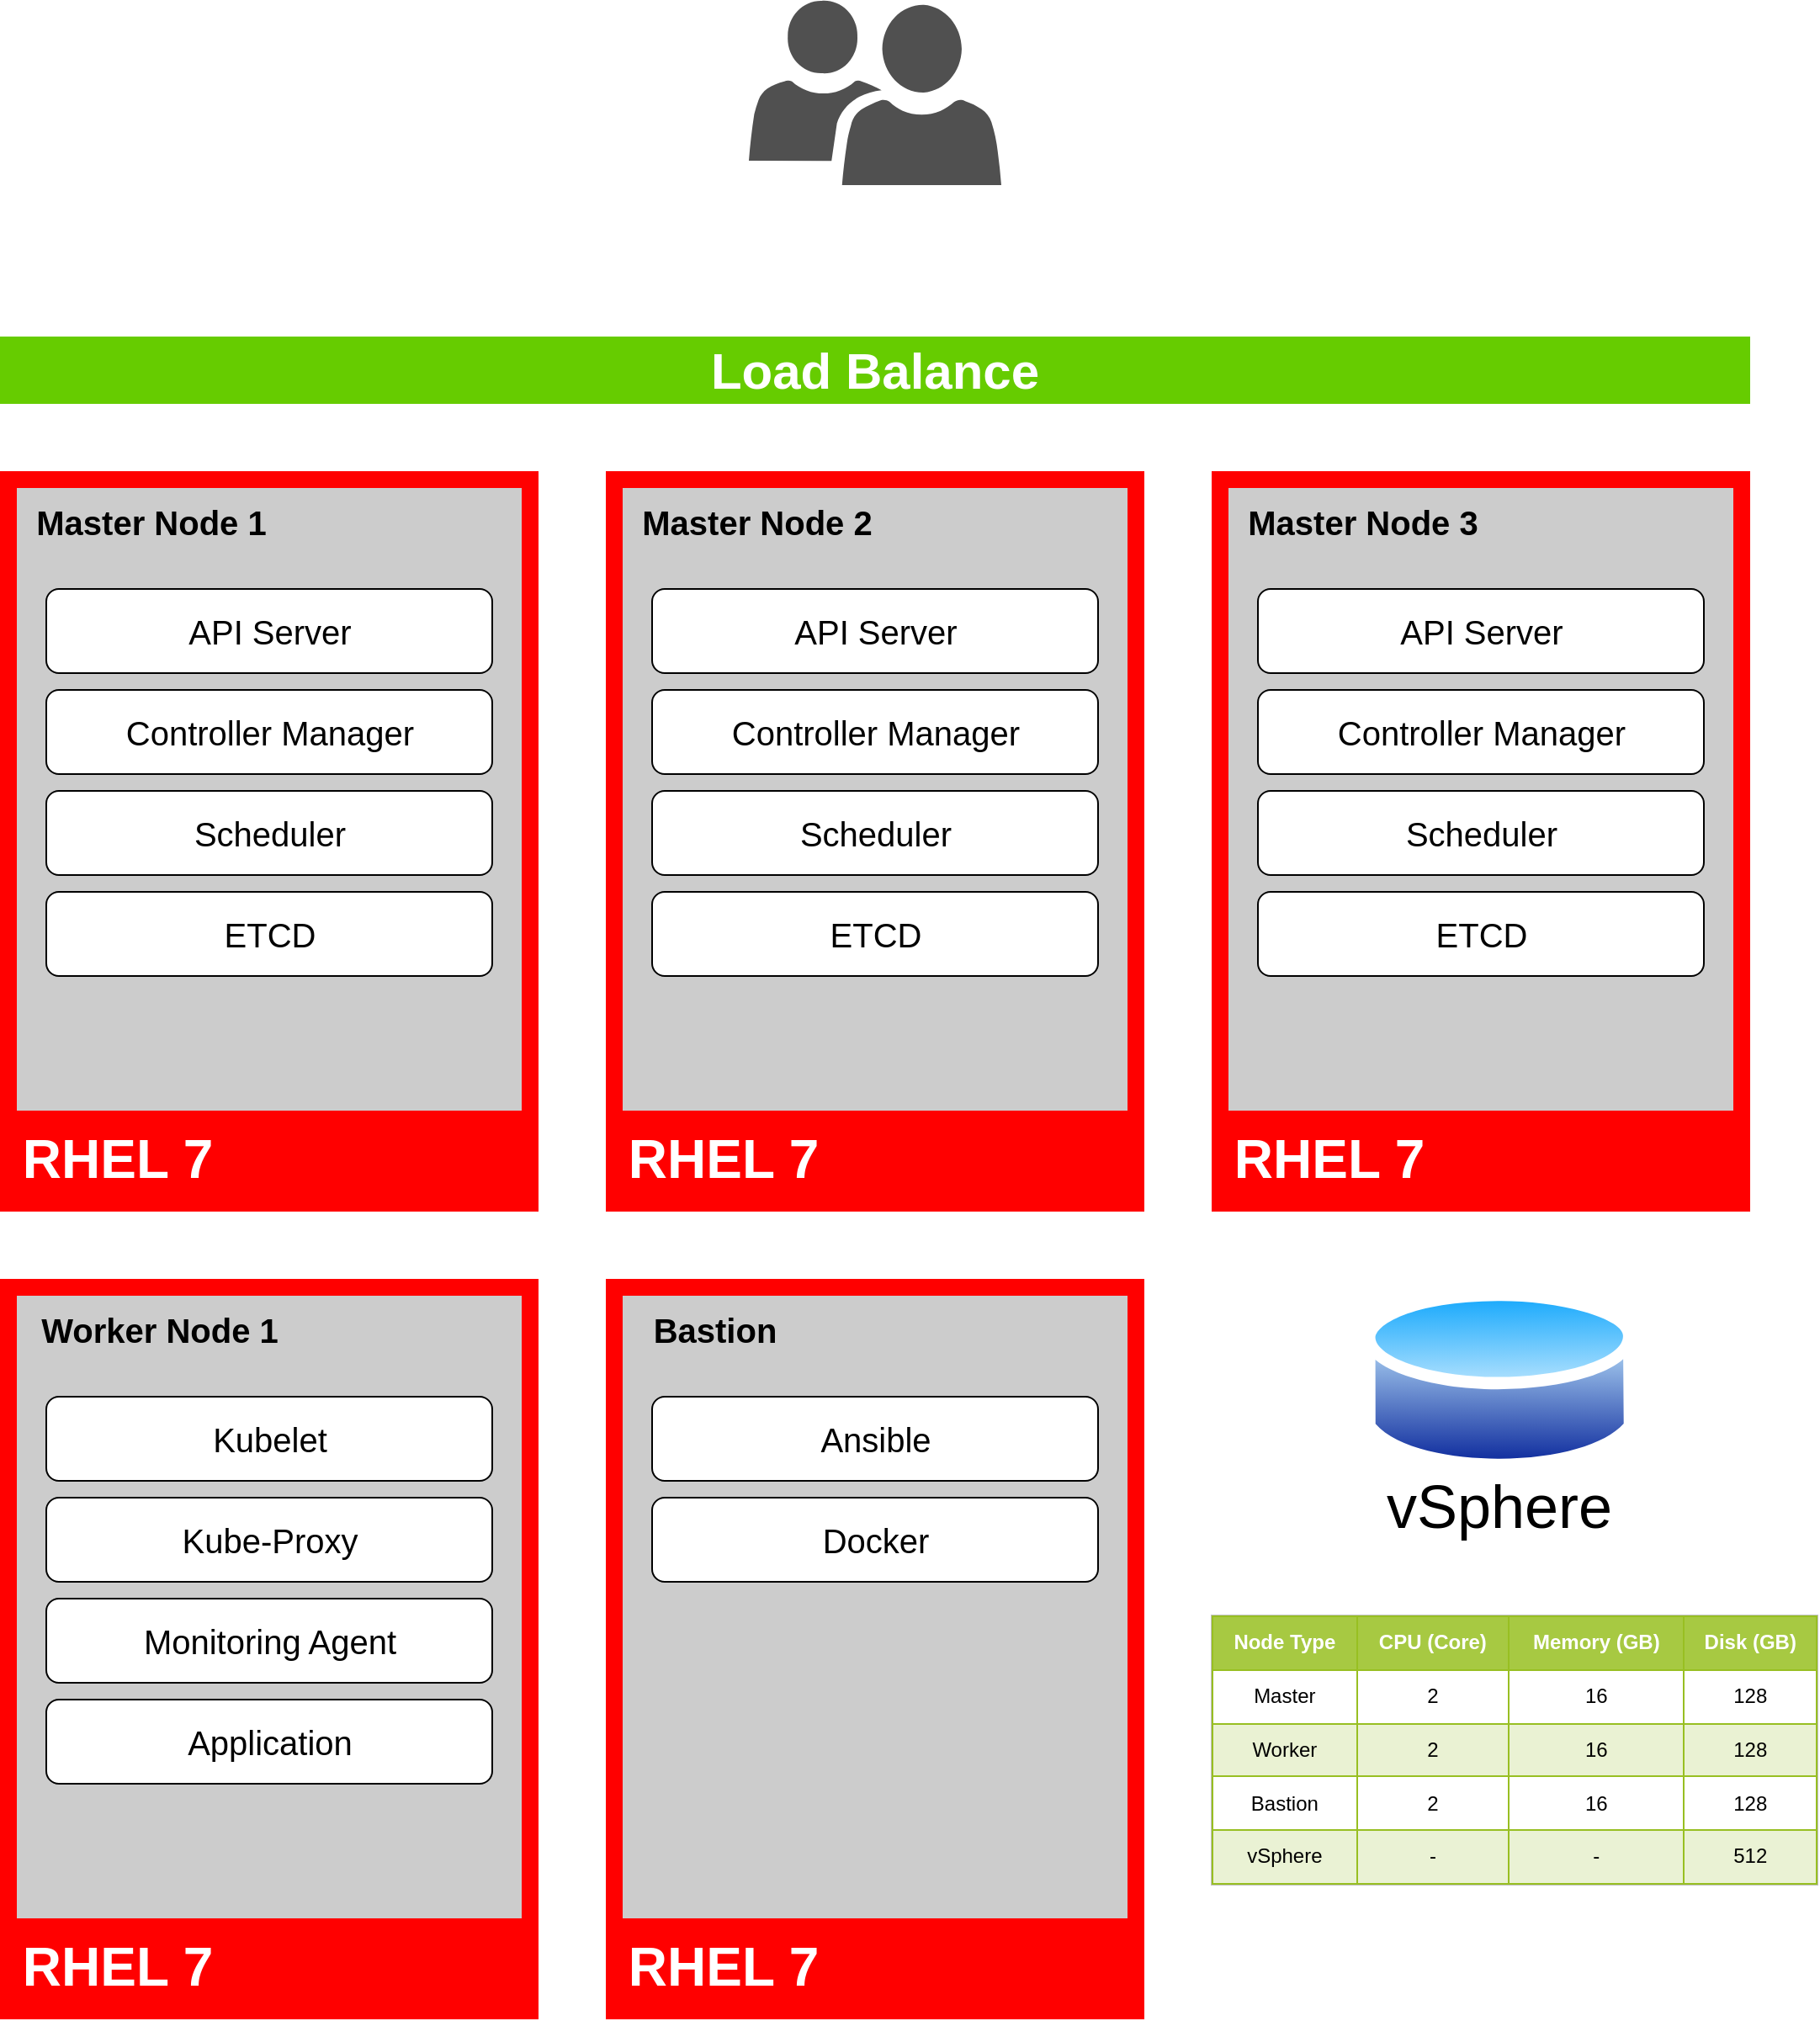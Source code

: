 <mxfile version="13.1.3" pages="4">
    <diagram id="6hGFLwfOUW9BJ-s0fimq" name="non-prod">
        <mxGraphModel dx="2359" dy="942" grid="1" gridSize="10" guides="1" tooltips="1" connect="1" arrows="1" fold="1" page="1" pageScale="1" pageWidth="1169" pageHeight="827" math="0" shadow="0">
            <root>
                <mxCell id="0"/>
                <mxCell id="1" parent="0"/>
                <mxCell id="12" value="" style="group" parent="1" vertex="1" connectable="0">
                    <mxGeometry x="80" y="360" width="320" height="440" as="geometry"/>
                </mxCell>
                <mxCell id="2" value="" style="rounded=0;whiteSpace=wrap;html=1;strokeColor=none;fillColor=#FF0000;" parent="12" vertex="1">
                    <mxGeometry width="320" height="440" as="geometry"/>
                </mxCell>
                <mxCell id="3" value="" style="rounded=0;whiteSpace=wrap;html=1;strokeColor=none;fillColor=#CCCCCC;" parent="12" vertex="1">
                    <mxGeometry x="10" y="10" width="300" height="370" as="geometry"/>
                </mxCell>
                <mxCell id="4" value="&lt;b&gt;&lt;font style=&quot;font-size: 32px&quot; color=&quot;#ffffff&quot; face=&quot;Helvetica&quot;&gt;RHEL 7&lt;/font&gt;&lt;/b&gt;" style="text;html=1;strokeColor=none;fillColor=none;align=center;verticalAlign=middle;whiteSpace=wrap;rounded=0;fontFamily=JetBrains Mono;" parent="12" vertex="1">
                    <mxGeometry x="10" y="394" width="120" height="30" as="geometry"/>
                </mxCell>
                <mxCell id="7" value="&lt;font style=&quot;font-size: 20px&quot;&gt;&lt;b&gt;Master Node 1&lt;/b&gt;&lt;/font&gt;" style="text;html=1;strokeColor=none;fillColor=none;align=center;verticalAlign=middle;whiteSpace=wrap;rounded=0;" parent="12" vertex="1">
                    <mxGeometry x="20" y="20" width="140" height="20" as="geometry"/>
                </mxCell>
                <mxCell id="8" value="&lt;font style=&quot;font-size: 20px&quot;&gt;API Server&lt;/font&gt;" style="rounded=1;whiteSpace=wrap;html=1;fillColor=#FFFFFF;" parent="12" vertex="1">
                    <mxGeometry x="27.5" y="70" width="265" height="50" as="geometry"/>
                </mxCell>
                <mxCell id="9" value="&lt;font style=&quot;font-size: 20px&quot;&gt;Controller Manager&lt;/font&gt;" style="rounded=1;whiteSpace=wrap;html=1;fillColor=#FFFFFF;" parent="12" vertex="1">
                    <mxGeometry x="27.5" y="130" width="265" height="50" as="geometry"/>
                </mxCell>
                <mxCell id="10" value="&lt;font style=&quot;font-size: 20px&quot;&gt;Scheduler&lt;/font&gt;" style="rounded=1;whiteSpace=wrap;html=1;fillColor=#FFFFFF;" parent="12" vertex="1">
                    <mxGeometry x="27.5" y="190" width="265" height="50" as="geometry"/>
                </mxCell>
                <mxCell id="11" value="&lt;font style=&quot;font-size: 20px&quot;&gt;ETCD&lt;/font&gt;" style="rounded=1;whiteSpace=wrap;html=1;fillColor=#FFFFFF;" parent="12" vertex="1">
                    <mxGeometry x="27.5" y="250" width="265" height="50" as="geometry"/>
                </mxCell>
                <mxCell id="13" value="" style="group" parent="1" vertex="1" connectable="0">
                    <mxGeometry x="440" y="360" width="320" height="440" as="geometry"/>
                </mxCell>
                <mxCell id="14" value="" style="rounded=0;whiteSpace=wrap;html=1;strokeColor=none;fillColor=#FF0000;" parent="13" vertex="1">
                    <mxGeometry width="320" height="440" as="geometry"/>
                </mxCell>
                <mxCell id="15" value="" style="rounded=0;whiteSpace=wrap;html=1;strokeColor=none;fillColor=#CCCCCC;" parent="13" vertex="1">
                    <mxGeometry x="10" y="10" width="300" height="370" as="geometry"/>
                </mxCell>
                <mxCell id="16" value="&lt;b&gt;&lt;font style=&quot;font-size: 32px&quot; color=&quot;#ffffff&quot; face=&quot;Helvetica&quot;&gt;RHEL 7&lt;/font&gt;&lt;/b&gt;" style="text;html=1;strokeColor=none;fillColor=none;align=center;verticalAlign=middle;whiteSpace=wrap;rounded=0;fontFamily=JetBrains Mono;" parent="13" vertex="1">
                    <mxGeometry x="10" y="394" width="120" height="30" as="geometry"/>
                </mxCell>
                <mxCell id="17" value="&lt;font style=&quot;font-size: 20px&quot;&gt;&lt;b&gt;Master Node 2&lt;/b&gt;&lt;/font&gt;" style="text;html=1;strokeColor=none;fillColor=none;align=center;verticalAlign=middle;whiteSpace=wrap;rounded=0;" parent="13" vertex="1">
                    <mxGeometry x="20" y="20" width="140" height="20" as="geometry"/>
                </mxCell>
                <mxCell id="18" value="&lt;font style=&quot;font-size: 20px&quot;&gt;API Server&lt;/font&gt;" style="rounded=1;whiteSpace=wrap;html=1;fillColor=#FFFFFF;" parent="13" vertex="1">
                    <mxGeometry x="27.5" y="70" width="265" height="50" as="geometry"/>
                </mxCell>
                <mxCell id="19" value="&lt;font style=&quot;font-size: 20px&quot;&gt;Controller Manager&lt;/font&gt;" style="rounded=1;whiteSpace=wrap;html=1;fillColor=#FFFFFF;" parent="13" vertex="1">
                    <mxGeometry x="27.5" y="130" width="265" height="50" as="geometry"/>
                </mxCell>
                <mxCell id="20" value="&lt;font style=&quot;font-size: 20px&quot;&gt;Scheduler&lt;/font&gt;" style="rounded=1;whiteSpace=wrap;html=1;fillColor=#FFFFFF;" parent="13" vertex="1">
                    <mxGeometry x="27.5" y="190" width="265" height="50" as="geometry"/>
                </mxCell>
                <mxCell id="21" value="&lt;font style=&quot;font-size: 20px&quot;&gt;ETCD&lt;/font&gt;" style="rounded=1;whiteSpace=wrap;html=1;fillColor=#FFFFFF;" parent="13" vertex="1">
                    <mxGeometry x="27.5" y="250" width="265" height="50" as="geometry"/>
                </mxCell>
                <mxCell id="22" value="" style="group" parent="1" vertex="1" connectable="0">
                    <mxGeometry x="800" y="360" width="320" height="440" as="geometry"/>
                </mxCell>
                <mxCell id="23" value="" style="rounded=0;whiteSpace=wrap;html=1;strokeColor=none;fillColor=#FF0000;" parent="22" vertex="1">
                    <mxGeometry width="320" height="440" as="geometry"/>
                </mxCell>
                <mxCell id="24" value="" style="rounded=0;whiteSpace=wrap;html=1;strokeColor=none;fillColor=#CCCCCC;" parent="22" vertex="1">
                    <mxGeometry x="10" y="10" width="300" height="370" as="geometry"/>
                </mxCell>
                <mxCell id="25" value="&lt;b&gt;&lt;font style=&quot;font-size: 32px&quot; color=&quot;#ffffff&quot; face=&quot;Helvetica&quot;&gt;RHEL 7&lt;/font&gt;&lt;/b&gt;" style="text;html=1;strokeColor=none;fillColor=none;align=center;verticalAlign=middle;whiteSpace=wrap;rounded=0;fontFamily=JetBrains Mono;" parent="22" vertex="1">
                    <mxGeometry x="10" y="394" width="120" height="30" as="geometry"/>
                </mxCell>
                <mxCell id="26" value="&lt;font style=&quot;font-size: 20px&quot;&gt;&lt;b&gt;Master Node 3&lt;/b&gt;&lt;/font&gt;" style="text;html=1;strokeColor=none;fillColor=none;align=center;verticalAlign=middle;whiteSpace=wrap;rounded=0;" parent="22" vertex="1">
                    <mxGeometry x="20" y="20" width="140" height="20" as="geometry"/>
                </mxCell>
                <mxCell id="27" value="&lt;font style=&quot;font-size: 20px&quot;&gt;API Server&lt;/font&gt;" style="rounded=1;whiteSpace=wrap;html=1;fillColor=#FFFFFF;" parent="22" vertex="1">
                    <mxGeometry x="27.5" y="70" width="265" height="50" as="geometry"/>
                </mxCell>
                <mxCell id="28" value="&lt;font style=&quot;font-size: 20px&quot;&gt;Controller Manager&lt;/font&gt;" style="rounded=1;whiteSpace=wrap;html=1;fillColor=#FFFFFF;" parent="22" vertex="1">
                    <mxGeometry x="27.5" y="130" width="265" height="50" as="geometry"/>
                </mxCell>
                <mxCell id="29" value="&lt;font style=&quot;font-size: 20px&quot;&gt;Scheduler&lt;/font&gt;" style="rounded=1;whiteSpace=wrap;html=1;fillColor=#FFFFFF;" parent="22" vertex="1">
                    <mxGeometry x="27.5" y="190" width="265" height="50" as="geometry"/>
                </mxCell>
                <mxCell id="30" value="&lt;font style=&quot;font-size: 20px&quot;&gt;ETCD&lt;/font&gt;" style="rounded=1;whiteSpace=wrap;html=1;fillColor=#FFFFFF;" parent="22" vertex="1">
                    <mxGeometry x="27.5" y="250" width="265" height="50" as="geometry"/>
                </mxCell>
                <mxCell id="40" value="" style="group" parent="1" vertex="1" connectable="0">
                    <mxGeometry x="80" y="840" width="320" height="440" as="geometry"/>
                </mxCell>
                <mxCell id="41" value="" style="rounded=0;whiteSpace=wrap;html=1;strokeColor=none;fillColor=#FF0000;" parent="40" vertex="1">
                    <mxGeometry width="320" height="440" as="geometry"/>
                </mxCell>
                <mxCell id="42" value="" style="rounded=0;whiteSpace=wrap;html=1;strokeColor=none;fillColor=#CCCCCC;" parent="40" vertex="1">
                    <mxGeometry x="10" y="10" width="300" height="370" as="geometry"/>
                </mxCell>
                <mxCell id="43" value="&lt;b&gt;&lt;font style=&quot;font-size: 32px&quot; color=&quot;#ffffff&quot; face=&quot;Helvetica&quot;&gt;RHEL 7&lt;/font&gt;&lt;/b&gt;" style="text;html=1;strokeColor=none;fillColor=none;align=center;verticalAlign=middle;whiteSpace=wrap;rounded=0;fontFamily=JetBrains Mono;" parent="40" vertex="1">
                    <mxGeometry x="10" y="394" width="120" height="30" as="geometry"/>
                </mxCell>
                <mxCell id="44" value="&lt;font style=&quot;font-size: 20px&quot;&gt;&lt;b&gt;Worker Node 1&lt;/b&gt;&lt;/font&gt;" style="text;html=1;strokeColor=none;fillColor=none;align=center;verticalAlign=middle;whiteSpace=wrap;rounded=0;" parent="40" vertex="1">
                    <mxGeometry x="20" y="20" width="150" height="20" as="geometry"/>
                </mxCell>
                <mxCell id="45" value="&lt;font style=&quot;font-size: 20px&quot;&gt;Kubelet&lt;/font&gt;" style="rounded=1;whiteSpace=wrap;html=1;fillColor=#FFFFFF;" parent="40" vertex="1">
                    <mxGeometry x="27.5" y="70" width="265" height="50" as="geometry"/>
                </mxCell>
                <mxCell id="46" value="&lt;font style=&quot;font-size: 20px&quot;&gt;Kube-Proxy&lt;/font&gt;" style="rounded=1;whiteSpace=wrap;html=1;fillColor=#FFFFFF;" parent="40" vertex="1">
                    <mxGeometry x="27.5" y="130" width="265" height="50" as="geometry"/>
                </mxCell>
                <mxCell id="47" value="&lt;font style=&quot;font-size: 20px&quot;&gt;Monitoring Agent&lt;/font&gt;" style="rounded=1;whiteSpace=wrap;html=1;fillColor=#FFFFFF;" parent="40" vertex="1">
                    <mxGeometry x="27.5" y="190" width="265" height="50" as="geometry"/>
                </mxCell>
                <mxCell id="48" value="&lt;font style=&quot;font-size: 20px&quot;&gt;Application&lt;/font&gt;" style="rounded=1;whiteSpace=wrap;html=1;fillColor=#FFFFFF;" parent="40" vertex="1">
                    <mxGeometry x="27.5" y="250" width="265" height="50" as="geometry"/>
                </mxCell>
                <mxCell id="74" value="&lt;b&gt;&lt;font style=&quot;font-size: 30px&quot; color=&quot;#ffffff&quot;&gt;Load Balance&lt;/font&gt;&lt;/b&gt;" style="rounded=0;whiteSpace=wrap;html=1;shadow=0;glass=0;dashed=1;comic=0;strokeColor=none;fillColor=#66CC00;" parent="1" vertex="1">
                    <mxGeometry x="80" y="280" width="1040" height="40" as="geometry"/>
                </mxCell>
                <mxCell id="78" value="" style="group" parent="1" vertex="1" connectable="0">
                    <mxGeometry x="890" y="840" width="162.16" height="150" as="geometry"/>
                </mxCell>
                <mxCell id="75" value="" style="aspect=fixed;perimeter=ellipsePerimeter;html=1;align=center;shadow=0;dashed=0;spacingTop=3;image;image=img/lib/active_directory/database.svg;rounded=0;glass=0;comic=0;strokeColor=#66CC00;fillColor=#66CC00;" parent="78" vertex="1">
                    <mxGeometry width="162.16" height="120" as="geometry"/>
                </mxCell>
                <mxCell id="76" value="&lt;font style=&quot;font-size: 36px&quot;&gt;vSphere&lt;/font&gt;" style="text;html=1;strokeColor=none;fillColor=none;align=center;verticalAlign=middle;whiteSpace=wrap;rounded=0;shadow=0;glass=0;dashed=1;comic=0;" parent="78" vertex="1">
                    <mxGeometry x="11.08" y="120" width="140" height="30" as="geometry"/>
                </mxCell>
                <mxCell id="79" value="" style="pointerEvents=1;shadow=0;dashed=0;html=1;strokeColor=none;labelPosition=center;verticalLabelPosition=bottom;verticalAlign=top;align=center;fillColor=#505050;shape=mxgraph.mscae.intune.user_group;rounded=0;glass=0;comic=0;" parent="1" vertex="1">
                    <mxGeometry x="525" y="80" width="150" height="110" as="geometry"/>
                </mxCell>
                <mxCell id="ly8kD9wacxx01oFJBlVb-153" value="&lt;table border=&quot;1&quot; width=&quot;100%&quot; cellpadding=&quot;4&quot; style=&quot;width: 100% ; height: 100% ; border-collapse: collapse ; border: 1px solid rgb(152 , 191 , 34)&quot;&gt;&lt;tbody&gt;&lt;tr style=&quot;background-color: rgb(167 , 201 , 66) ; color: rgb(255 , 255 , 255)&quot;&gt;&lt;th&gt;Node Type&lt;/th&gt;&lt;th&gt;CPU (Core)&lt;/th&gt;&lt;th&gt;Memory (GB)&lt;/th&gt;&lt;td&gt;&lt;b&gt;Disk (GB)&lt;/b&gt;&lt;/td&gt;&lt;/tr&gt;&lt;tr&gt;&lt;td&gt;Master&lt;/td&gt;&lt;td&gt;2&lt;/td&gt;&lt;td&gt;16&lt;/td&gt;&lt;td&gt;128&lt;/td&gt;&lt;/tr&gt;&lt;tr style=&quot;background-color: rgb(234 , 242 , 211)&quot;&gt;&lt;td&gt;Worker&lt;/td&gt;&lt;td&gt;2&lt;/td&gt;&lt;td&gt;16&lt;/td&gt;&lt;td&gt;128&lt;/td&gt;&lt;/tr&gt;&lt;tr&gt;&lt;td&gt;Bastion&lt;/td&gt;&lt;td&gt;2&lt;/td&gt;&lt;td&gt;16&lt;/td&gt;&lt;td style=&quot;border-collapse: collapse&quot;&gt;128&lt;/td&gt;&lt;/tr&gt;&lt;tr&gt;&lt;td style=&quot;background-color: rgb(234 , 242 , 212)&quot;&gt;vSphere&lt;br&gt;&lt;/td&gt;&lt;td style=&quot;background-color: rgb(234 , 242 , 212)&quot;&gt;-&lt;/td&gt;&lt;td style=&quot;border-collapse: collapse ; background-color: rgb(234 , 242 , 212)&quot;&gt;-&lt;/td&gt;&lt;td style=&quot;background-color: rgb(234 , 242 , 212)&quot;&gt;512&lt;/td&gt;&lt;/tr&gt;&lt;/tbody&gt;&lt;/table&gt;" style="text;html=1;strokeColor=#c0c0c0;fillColor=#ffffff;overflow=fill;rounded=0;align=center;" parent="1" vertex="1">
                    <mxGeometry x="800" y="1040" width="360" height="160" as="geometry"/>
                </mxCell>
                <mxCell id="82" value="" style="group" parent="1" vertex="1" connectable="0">
                    <mxGeometry x="440" y="840" width="320" height="440" as="geometry"/>
                </mxCell>
                <mxCell id="83" value="" style="rounded=0;whiteSpace=wrap;html=1;strokeColor=none;fillColor=#FF0000;" parent="82" vertex="1">
                    <mxGeometry width="320" height="440" as="geometry"/>
                </mxCell>
                <mxCell id="84" value="" style="rounded=0;whiteSpace=wrap;html=1;strokeColor=none;fillColor=#CCCCCC;" parent="82" vertex="1">
                    <mxGeometry x="10" y="10" width="300" height="370" as="geometry"/>
                </mxCell>
                <mxCell id="85" value="&lt;b&gt;&lt;font style=&quot;font-size: 32px&quot; color=&quot;#ffffff&quot; face=&quot;Helvetica&quot;&gt;RHEL 7&lt;/font&gt;&lt;/b&gt;" style="text;html=1;strokeColor=none;fillColor=none;align=center;verticalAlign=middle;whiteSpace=wrap;rounded=0;fontFamily=JetBrains Mono;" parent="82" vertex="1">
                    <mxGeometry x="10" y="394" width="120" height="30" as="geometry"/>
                </mxCell>
                <mxCell id="86" value="&lt;font style=&quot;font-size: 20px&quot;&gt;&lt;b&gt;Bastion&lt;/b&gt;&lt;/font&gt;" style="text;html=1;strokeColor=none;fillColor=none;align=center;verticalAlign=middle;whiteSpace=wrap;rounded=0;" parent="82" vertex="1">
                    <mxGeometry x="20" y="20" width="90" height="20" as="geometry"/>
                </mxCell>
                <mxCell id="87" value="&lt;font style=&quot;font-size: 20px&quot;&gt;Ansible&lt;/font&gt;" style="rounded=1;whiteSpace=wrap;html=1;fillColor=#FFFFFF;" parent="82" vertex="1">
                    <mxGeometry x="27.5" y="70" width="265" height="50" as="geometry"/>
                </mxCell>
                <mxCell id="88" value="&lt;font style=&quot;font-size: 20px&quot;&gt;Docker&lt;/font&gt;" style="rounded=1;whiteSpace=wrap;html=1;fillColor=#FFFFFF;" parent="82" vertex="1">
                    <mxGeometry x="27.5" y="130" width="265" height="50" as="geometry"/>
                </mxCell>
            </root>
        </mxGraphModel>
    </diagram>
    <diagram id="hnS9-PVFlWP7AU1_z0DX" name="prod">
        <mxGraphModel dx="2359" dy="942" grid="1" gridSize="10" guides="1" tooltips="1" connect="1" arrows="1" fold="1" page="1" pageScale="1" pageWidth="1169" pageHeight="827" math="0" shadow="0">
            <root>
                <mxCell id="tM1nK1Bs6k2eGShGY8Bb-0"/>
                <mxCell id="tM1nK1Bs6k2eGShGY8Bb-1" parent="tM1nK1Bs6k2eGShGY8Bb-0"/>
                <mxCell id="g0xNCOS87ji-iX-dqPlH-0" value="-ๅ-/กำ" style="group" parent="tM1nK1Bs6k2eGShGY8Bb-1" vertex="1" connectable="0">
                    <mxGeometry x="80" y="360" width="320" height="440" as="geometry"/>
                </mxCell>
                <mxCell id="g0xNCOS87ji-iX-dqPlH-1" value="" style="rounded=0;whiteSpace=wrap;html=1;strokeColor=none;fillColor=#FF0000;" parent="g0xNCOS87ji-iX-dqPlH-0" vertex="1">
                    <mxGeometry width="320" height="440" as="geometry"/>
                </mxCell>
                <mxCell id="g0xNCOS87ji-iX-dqPlH-2" value="" style="rounded=0;whiteSpace=wrap;html=1;strokeColor=none;fillColor=#CCCCCC;" parent="g0xNCOS87ji-iX-dqPlH-0" vertex="1">
                    <mxGeometry x="10" y="10" width="300" height="370" as="geometry"/>
                </mxCell>
                <mxCell id="g0xNCOS87ji-iX-dqPlH-3" value="&lt;b&gt;&lt;font style=&quot;font-size: 32px&quot; color=&quot;#ffffff&quot; face=&quot;Helvetica&quot;&gt;RHEL 7&lt;/font&gt;&lt;/b&gt;" style="text;html=1;strokeColor=none;fillColor=none;align=center;verticalAlign=middle;whiteSpace=wrap;rounded=0;fontFamily=JetBrains Mono;" parent="g0xNCOS87ji-iX-dqPlH-0" vertex="1">
                    <mxGeometry x="10" y="394" width="120" height="30" as="geometry"/>
                </mxCell>
                <mxCell id="g0xNCOS87ji-iX-dqPlH-4" value="&lt;font style=&quot;font-size: 20px&quot;&gt;&lt;b&gt;Master Node 1&lt;/b&gt;&lt;/font&gt;" style="text;html=1;strokeColor=none;fillColor=none;align=center;verticalAlign=middle;whiteSpace=wrap;rounded=0;" parent="g0xNCOS87ji-iX-dqPlH-0" vertex="1">
                    <mxGeometry x="20" y="20" width="140" height="20" as="geometry"/>
                </mxCell>
                <mxCell id="g0xNCOS87ji-iX-dqPlH-5" value="&lt;font style=&quot;font-size: 20px&quot;&gt;API Server&lt;/font&gt;" style="rounded=1;whiteSpace=wrap;html=1;fillColor=#FFFFFF;" parent="g0xNCOS87ji-iX-dqPlH-0" vertex="1">
                    <mxGeometry x="27.5" y="70" width="265" height="50" as="geometry"/>
                </mxCell>
                <mxCell id="g0xNCOS87ji-iX-dqPlH-6" value="&lt;font style=&quot;font-size: 20px&quot;&gt;Controller Manager&lt;/font&gt;" style="rounded=1;whiteSpace=wrap;html=1;fillColor=#FFFFFF;" parent="g0xNCOS87ji-iX-dqPlH-0" vertex="1">
                    <mxGeometry x="27.5" y="130" width="265" height="50" as="geometry"/>
                </mxCell>
                <mxCell id="g0xNCOS87ji-iX-dqPlH-7" value="&lt;font style=&quot;font-size: 20px&quot;&gt;Scheduler&lt;/font&gt;" style="rounded=1;whiteSpace=wrap;html=1;fillColor=#FFFFFF;" parent="g0xNCOS87ji-iX-dqPlH-0" vertex="1">
                    <mxGeometry x="27.5" y="190" width="265" height="50" as="geometry"/>
                </mxCell>
                <mxCell id="g0xNCOS87ji-iX-dqPlH-8" value="&lt;font style=&quot;font-size: 20px&quot;&gt;ETCD&lt;/font&gt;" style="rounded=1;whiteSpace=wrap;html=1;fillColor=#FFFFFF;" parent="g0xNCOS87ji-iX-dqPlH-0" vertex="1">
                    <mxGeometry x="27.5" y="250" width="265" height="50" as="geometry"/>
                </mxCell>
                <mxCell id="g0xNCOS87ji-iX-dqPlH-9" value="" style="group" parent="tM1nK1Bs6k2eGShGY8Bb-1" vertex="1" connectable="0">
                    <mxGeometry x="440" y="360" width="320" height="440" as="geometry"/>
                </mxCell>
                <mxCell id="g0xNCOS87ji-iX-dqPlH-10" value="" style="rounded=0;whiteSpace=wrap;html=1;strokeColor=none;fillColor=#FF0000;" parent="g0xNCOS87ji-iX-dqPlH-9" vertex="1">
                    <mxGeometry width="320" height="440" as="geometry"/>
                </mxCell>
                <mxCell id="g0xNCOS87ji-iX-dqPlH-11" value="" style="rounded=0;whiteSpace=wrap;html=1;strokeColor=none;fillColor=#CCCCCC;" parent="g0xNCOS87ji-iX-dqPlH-9" vertex="1">
                    <mxGeometry x="10" y="10" width="300" height="370" as="geometry"/>
                </mxCell>
                <mxCell id="g0xNCOS87ji-iX-dqPlH-12" value="&lt;b&gt;&lt;font style=&quot;font-size: 32px&quot; color=&quot;#ffffff&quot; face=&quot;Helvetica&quot;&gt;RHEL 7&lt;/font&gt;&lt;/b&gt;" style="text;html=1;strokeColor=none;fillColor=none;align=center;verticalAlign=middle;whiteSpace=wrap;rounded=0;fontFamily=JetBrains Mono;" parent="g0xNCOS87ji-iX-dqPlH-9" vertex="1">
                    <mxGeometry x="10" y="394" width="120" height="30" as="geometry"/>
                </mxCell>
                <mxCell id="g0xNCOS87ji-iX-dqPlH-13" value="&lt;font style=&quot;font-size: 20px&quot;&gt;&lt;b&gt;Master Node 2&lt;/b&gt;&lt;/font&gt;" style="text;html=1;strokeColor=none;fillColor=none;align=center;verticalAlign=middle;whiteSpace=wrap;rounded=0;" parent="g0xNCOS87ji-iX-dqPlH-9" vertex="1">
                    <mxGeometry x="20" y="20" width="140" height="20" as="geometry"/>
                </mxCell>
                <mxCell id="g0xNCOS87ji-iX-dqPlH-14" value="&lt;font style=&quot;font-size: 20px&quot;&gt;API Server&lt;/font&gt;" style="rounded=1;whiteSpace=wrap;html=1;fillColor=#FFFFFF;" parent="g0xNCOS87ji-iX-dqPlH-9" vertex="1">
                    <mxGeometry x="27.5" y="70" width="265" height="50" as="geometry"/>
                </mxCell>
                <mxCell id="g0xNCOS87ji-iX-dqPlH-15" value="&lt;font style=&quot;font-size: 20px&quot;&gt;Controller Manager&lt;/font&gt;" style="rounded=1;whiteSpace=wrap;html=1;fillColor=#FFFFFF;" parent="g0xNCOS87ji-iX-dqPlH-9" vertex="1">
                    <mxGeometry x="27.5" y="130" width="265" height="50" as="geometry"/>
                </mxCell>
                <mxCell id="g0xNCOS87ji-iX-dqPlH-16" value="&lt;font style=&quot;font-size: 20px&quot;&gt;Scheduler&lt;/font&gt;" style="rounded=1;whiteSpace=wrap;html=1;fillColor=#FFFFFF;" parent="g0xNCOS87ji-iX-dqPlH-9" vertex="1">
                    <mxGeometry x="27.5" y="190" width="265" height="50" as="geometry"/>
                </mxCell>
                <mxCell id="g0xNCOS87ji-iX-dqPlH-17" value="&lt;font style=&quot;font-size: 20px&quot;&gt;ETCD&lt;/font&gt;" style="rounded=1;whiteSpace=wrap;html=1;fillColor=#FFFFFF;" parent="g0xNCOS87ji-iX-dqPlH-9" vertex="1">
                    <mxGeometry x="27.5" y="250" width="265" height="50" as="geometry"/>
                </mxCell>
                <mxCell id="g0xNCOS87ji-iX-dqPlH-18" value="" style="group" parent="tM1nK1Bs6k2eGShGY8Bb-1" vertex="1" connectable="0">
                    <mxGeometry x="800" y="360" width="320" height="440" as="geometry"/>
                </mxCell>
                <mxCell id="g0xNCOS87ji-iX-dqPlH-19" value="" style="rounded=0;whiteSpace=wrap;html=1;strokeColor=none;fillColor=#FF0000;" parent="g0xNCOS87ji-iX-dqPlH-18" vertex="1">
                    <mxGeometry width="320" height="440" as="geometry"/>
                </mxCell>
                <mxCell id="g0xNCOS87ji-iX-dqPlH-20" value="" style="rounded=0;whiteSpace=wrap;html=1;strokeColor=none;fillColor=#CCCCCC;" parent="g0xNCOS87ji-iX-dqPlH-18" vertex="1">
                    <mxGeometry x="10" y="10" width="300" height="370" as="geometry"/>
                </mxCell>
                <mxCell id="g0xNCOS87ji-iX-dqPlH-21" value="&lt;b&gt;&lt;font style=&quot;font-size: 32px&quot; color=&quot;#ffffff&quot; face=&quot;Helvetica&quot;&gt;RHEL 7&lt;/font&gt;&lt;/b&gt;" style="text;html=1;strokeColor=none;fillColor=none;align=center;verticalAlign=middle;whiteSpace=wrap;rounded=0;fontFamily=JetBrains Mono;" parent="g0xNCOS87ji-iX-dqPlH-18" vertex="1">
                    <mxGeometry x="10" y="394" width="120" height="30" as="geometry"/>
                </mxCell>
                <mxCell id="g0xNCOS87ji-iX-dqPlH-22" value="&lt;font style=&quot;font-size: 20px&quot;&gt;&lt;b&gt;Master Node 3&lt;/b&gt;&lt;/font&gt;" style="text;html=1;strokeColor=none;fillColor=none;align=center;verticalAlign=middle;whiteSpace=wrap;rounded=0;" parent="g0xNCOS87ji-iX-dqPlH-18" vertex="1">
                    <mxGeometry x="20" y="20" width="140" height="20" as="geometry"/>
                </mxCell>
                <mxCell id="g0xNCOS87ji-iX-dqPlH-23" value="&lt;font style=&quot;font-size: 20px&quot;&gt;API Server&lt;/font&gt;" style="rounded=1;whiteSpace=wrap;html=1;fillColor=#FFFFFF;" parent="g0xNCOS87ji-iX-dqPlH-18" vertex="1">
                    <mxGeometry x="27.5" y="70" width="265" height="50" as="geometry"/>
                </mxCell>
                <mxCell id="g0xNCOS87ji-iX-dqPlH-24" value="&lt;font style=&quot;font-size: 20px&quot;&gt;Controller Manager&lt;/font&gt;" style="rounded=1;whiteSpace=wrap;html=1;fillColor=#FFFFFF;" parent="g0xNCOS87ji-iX-dqPlH-18" vertex="1">
                    <mxGeometry x="27.5" y="130" width="265" height="50" as="geometry"/>
                </mxCell>
                <mxCell id="g0xNCOS87ji-iX-dqPlH-25" value="&lt;font style=&quot;font-size: 20px&quot;&gt;Scheduler&lt;/font&gt;" style="rounded=1;whiteSpace=wrap;html=1;fillColor=#FFFFFF;" parent="g0xNCOS87ji-iX-dqPlH-18" vertex="1">
                    <mxGeometry x="27.5" y="190" width="265" height="50" as="geometry"/>
                </mxCell>
                <mxCell id="g0xNCOS87ji-iX-dqPlH-26" value="&lt;font style=&quot;font-size: 20px&quot;&gt;ETCD&lt;/font&gt;" style="rounded=1;whiteSpace=wrap;html=1;fillColor=#FFFFFF;" parent="g0xNCOS87ji-iX-dqPlH-18" vertex="1">
                    <mxGeometry x="27.5" y="250" width="265" height="50" as="geometry"/>
                </mxCell>
                <mxCell id="g0xNCOS87ji-iX-dqPlH-27" value="" style="group" parent="tM1nK1Bs6k2eGShGY8Bb-1" vertex="1" connectable="0">
                    <mxGeometry x="80" y="840" width="320" height="440" as="geometry"/>
                </mxCell>
                <mxCell id="g0xNCOS87ji-iX-dqPlH-28" value="" style="rounded=0;whiteSpace=wrap;html=1;strokeColor=none;fillColor=#FF0000;" parent="g0xNCOS87ji-iX-dqPlH-27" vertex="1">
                    <mxGeometry width="320" height="440" as="geometry"/>
                </mxCell>
                <mxCell id="g0xNCOS87ji-iX-dqPlH-29" value="" style="rounded=0;whiteSpace=wrap;html=1;strokeColor=none;fillColor=#CCCCCC;" parent="g0xNCOS87ji-iX-dqPlH-27" vertex="1">
                    <mxGeometry x="10" y="10" width="300" height="370" as="geometry"/>
                </mxCell>
                <mxCell id="g0xNCOS87ji-iX-dqPlH-30" value="&lt;b&gt;&lt;font style=&quot;font-size: 32px&quot; color=&quot;#ffffff&quot; face=&quot;Helvetica&quot;&gt;RHEL 7&lt;/font&gt;&lt;/b&gt;" style="text;html=1;strokeColor=none;fillColor=none;align=center;verticalAlign=middle;whiteSpace=wrap;rounded=0;fontFamily=JetBrains Mono;" parent="g0xNCOS87ji-iX-dqPlH-27" vertex="1">
                    <mxGeometry x="10" y="394" width="120" height="30" as="geometry"/>
                </mxCell>
                <mxCell id="g0xNCOS87ji-iX-dqPlH-31" value="&lt;font style=&quot;font-size: 20px&quot;&gt;&lt;b&gt;Router Node 1&lt;/b&gt;&lt;/font&gt;" style="text;html=1;strokeColor=none;fillColor=none;align=center;verticalAlign=middle;whiteSpace=wrap;rounded=0;" parent="g0xNCOS87ji-iX-dqPlH-27" vertex="1">
                    <mxGeometry x="20" y="20" width="150" height="20" as="geometry"/>
                </mxCell>
                <mxCell id="g0xNCOS87ji-iX-dqPlH-32" value="&lt;font style=&quot;font-size: 20px&quot;&gt;Kubelet&lt;/font&gt;" style="rounded=1;whiteSpace=wrap;html=1;fillColor=#FFFFFF;" parent="g0xNCOS87ji-iX-dqPlH-27" vertex="1">
                    <mxGeometry x="27.5" y="70" width="265" height="50" as="geometry"/>
                </mxCell>
                <mxCell id="g0xNCOS87ji-iX-dqPlH-33" value="&lt;font style=&quot;font-size: 20px&quot;&gt;Kube-Proxy&lt;/font&gt;" style="rounded=1;whiteSpace=wrap;html=1;fillColor=#FFFFFF;" parent="g0xNCOS87ji-iX-dqPlH-27" vertex="1">
                    <mxGeometry x="27.5" y="130" width="265" height="50" as="geometry"/>
                </mxCell>
                <mxCell id="g0xNCOS87ji-iX-dqPlH-34" value="&lt;span style=&quot;font-size: 20px&quot;&gt;Ingress&lt;/span&gt;" style="rounded=1;whiteSpace=wrap;html=1;fillColor=#FFFFFF;" parent="g0xNCOS87ji-iX-dqPlH-27" vertex="1">
                    <mxGeometry x="27.5" y="190" width="265" height="50" as="geometry"/>
                </mxCell>
                <mxCell id="g0xNCOS87ji-iX-dqPlH-36" value="&lt;b&gt;&lt;font style=&quot;font-size: 30px&quot; color=&quot;#ffffff&quot;&gt;Load Balance&lt;/font&gt;&lt;/b&gt;" style="rounded=0;whiteSpace=wrap;html=1;shadow=0;glass=0;dashed=1;comic=0;strokeColor=none;fillColor=#66CC00;" parent="tM1nK1Bs6k2eGShGY8Bb-1" vertex="1">
                    <mxGeometry x="80" y="280" width="1040" height="40" as="geometry"/>
                </mxCell>
                <mxCell id="g0xNCOS87ji-iX-dqPlH-40" value="" style="pointerEvents=1;shadow=0;dashed=0;html=1;strokeColor=none;labelPosition=center;verticalLabelPosition=bottom;verticalAlign=top;align=center;fillColor=#505050;shape=mxgraph.mscae.intune.user_group;rounded=0;glass=0;comic=0;" parent="tM1nK1Bs6k2eGShGY8Bb-1" vertex="1">
                    <mxGeometry x="525" y="80" width="150" height="110" as="geometry"/>
                </mxCell>
                <mxCell id="g0xNCOS87ji-iX-dqPlH-49" value="" style="group" parent="tM1nK1Bs6k2eGShGY8Bb-1" vertex="1" connectable="0">
                    <mxGeometry x="440" y="840" width="320" height="440" as="geometry"/>
                </mxCell>
                <mxCell id="g0xNCOS87ji-iX-dqPlH-50" value="" style="rounded=0;whiteSpace=wrap;html=1;strokeColor=none;fillColor=#FF0000;" parent="g0xNCOS87ji-iX-dqPlH-49" vertex="1">
                    <mxGeometry width="320" height="440" as="geometry"/>
                </mxCell>
                <mxCell id="g0xNCOS87ji-iX-dqPlH-51" value="" style="rounded=0;whiteSpace=wrap;html=1;strokeColor=none;fillColor=#CCCCCC;" parent="g0xNCOS87ji-iX-dqPlH-49" vertex="1">
                    <mxGeometry x="10" y="10" width="300" height="370" as="geometry"/>
                </mxCell>
                <mxCell id="g0xNCOS87ji-iX-dqPlH-52" value="&lt;b&gt;&lt;font style=&quot;font-size: 32px&quot; color=&quot;#ffffff&quot; face=&quot;Helvetica&quot;&gt;RHEL 7&lt;/font&gt;&lt;/b&gt;" style="text;html=1;strokeColor=none;fillColor=none;align=center;verticalAlign=middle;whiteSpace=wrap;rounded=0;fontFamily=JetBrains Mono;" parent="g0xNCOS87ji-iX-dqPlH-49" vertex="1">
                    <mxGeometry x="10" y="394" width="120" height="30" as="geometry"/>
                </mxCell>
                <mxCell id="g0xNCOS87ji-iX-dqPlH-53" value="&lt;font style=&quot;font-size: 20px&quot;&gt;&lt;b&gt;Router&lt;/b&gt;&lt;b&gt;&amp;nbsp;Node 2&lt;/b&gt;&lt;/font&gt;" style="text;html=1;strokeColor=none;fillColor=none;align=center;verticalAlign=middle;whiteSpace=wrap;rounded=0;" parent="g0xNCOS87ji-iX-dqPlH-49" vertex="1">
                    <mxGeometry x="20" y="20" width="150" height="20" as="geometry"/>
                </mxCell>
                <mxCell id="g0xNCOS87ji-iX-dqPlH-54" value="&lt;font style=&quot;font-size: 20px&quot;&gt;Kubelet&lt;/font&gt;" style="rounded=1;whiteSpace=wrap;html=1;fillColor=#FFFFFF;" parent="g0xNCOS87ji-iX-dqPlH-49" vertex="1">
                    <mxGeometry x="27.5" y="70" width="265" height="50" as="geometry"/>
                </mxCell>
                <mxCell id="g0xNCOS87ji-iX-dqPlH-55" value="&lt;font style=&quot;font-size: 20px&quot;&gt;Kube-Proxy&lt;/font&gt;" style="rounded=1;whiteSpace=wrap;html=1;fillColor=#FFFFFF;" parent="g0xNCOS87ji-iX-dqPlH-49" vertex="1">
                    <mxGeometry x="27.5" y="130" width="265" height="50" as="geometry"/>
                </mxCell>
                <mxCell id="g0xNCOS87ji-iX-dqPlH-56" value="&lt;font style=&quot;font-size: 20px&quot;&gt;Ingress&lt;/font&gt;" style="rounded=1;whiteSpace=wrap;html=1;fillColor=#FFFFFF;" parent="g0xNCOS87ji-iX-dqPlH-49" vertex="1">
                    <mxGeometry x="27.5" y="190" width="265" height="50" as="geometry"/>
                </mxCell>
                <mxCell id="g0xNCOS87ji-iX-dqPlH-58" value="" style="group" parent="tM1nK1Bs6k2eGShGY8Bb-1" vertex="1" connectable="0">
                    <mxGeometry x="800" y="840" width="320" height="440" as="geometry"/>
                </mxCell>
                <mxCell id="g0xNCOS87ji-iX-dqPlH-59" value="" style="rounded=0;whiteSpace=wrap;html=1;strokeColor=none;fillColor=#FF0000;" parent="g0xNCOS87ji-iX-dqPlH-58" vertex="1">
                    <mxGeometry width="320" height="440" as="geometry"/>
                </mxCell>
                <mxCell id="g0xNCOS87ji-iX-dqPlH-60" value="" style="rounded=0;whiteSpace=wrap;html=1;strokeColor=none;fillColor=#CCCCCC;" parent="g0xNCOS87ji-iX-dqPlH-58" vertex="1">
                    <mxGeometry x="10" y="10" width="300" height="370" as="geometry"/>
                </mxCell>
                <mxCell id="g0xNCOS87ji-iX-dqPlH-61" value="&lt;b&gt;&lt;font style=&quot;font-size: 32px&quot; color=&quot;#ffffff&quot; face=&quot;Helvetica&quot;&gt;RHEL 7&lt;/font&gt;&lt;/b&gt;" style="text;html=1;strokeColor=none;fillColor=none;align=center;verticalAlign=middle;whiteSpace=wrap;rounded=0;fontFamily=JetBrains Mono;" parent="g0xNCOS87ji-iX-dqPlH-58" vertex="1">
                    <mxGeometry x="10" y="394" width="120" height="30" as="geometry"/>
                </mxCell>
                <mxCell id="g0xNCOS87ji-iX-dqPlH-62" value="&lt;font style=&quot;font-size: 20px&quot;&gt;&lt;b&gt;Infra Node 1&lt;/b&gt;&lt;/font&gt;" style="text;html=1;strokeColor=none;fillColor=none;align=center;verticalAlign=middle;whiteSpace=wrap;rounded=0;" parent="g0xNCOS87ji-iX-dqPlH-58" vertex="1">
                    <mxGeometry x="20" y="20" width="130" height="20" as="geometry"/>
                </mxCell>
                <mxCell id="g0xNCOS87ji-iX-dqPlH-63" value="&lt;font style=&quot;font-size: 20px&quot;&gt;Kubelet&lt;/font&gt;" style="rounded=1;whiteSpace=wrap;html=1;fillColor=#FFFFFF;" parent="g0xNCOS87ji-iX-dqPlH-58" vertex="1">
                    <mxGeometry x="27.5" y="70" width="265" height="50" as="geometry"/>
                </mxCell>
                <mxCell id="g0xNCOS87ji-iX-dqPlH-64" value="&lt;font style=&quot;font-size: 20px&quot;&gt;Kube-Proxy&lt;/font&gt;" style="rounded=1;whiteSpace=wrap;html=1;fillColor=#FFFFFF;" parent="g0xNCOS87ji-iX-dqPlH-58" vertex="1">
                    <mxGeometry x="27.5" y="130" width="265" height="50" as="geometry"/>
                </mxCell>
                <mxCell id="g0xNCOS87ji-iX-dqPlH-65" value="&lt;font style=&quot;font-size: 20px&quot;&gt;Monitoring Tools&lt;/font&gt;" style="rounded=1;whiteSpace=wrap;html=1;fillColor=#FFFFFF;" parent="g0xNCOS87ji-iX-dqPlH-58" vertex="1">
                    <mxGeometry x="27.5" y="190" width="265" height="50" as="geometry"/>
                </mxCell>
                <mxCell id="g0xNCOS87ji-iX-dqPlH-67" value="" style="group" parent="tM1nK1Bs6k2eGShGY8Bb-1" vertex="1" connectable="0">
                    <mxGeometry x="80" y="1320" width="320" height="440" as="geometry"/>
                </mxCell>
                <mxCell id="g0xNCOS87ji-iX-dqPlH-68" value="" style="rounded=0;whiteSpace=wrap;html=1;strokeColor=none;fillColor=#FF0000;" parent="g0xNCOS87ji-iX-dqPlH-67" vertex="1">
                    <mxGeometry width="320" height="440" as="geometry"/>
                </mxCell>
                <mxCell id="g0xNCOS87ji-iX-dqPlH-69" value="" style="rounded=0;whiteSpace=wrap;html=1;strokeColor=none;fillColor=#CCCCCC;" parent="g0xNCOS87ji-iX-dqPlH-67" vertex="1">
                    <mxGeometry x="10" y="10" width="300" height="370" as="geometry"/>
                </mxCell>
                <mxCell id="g0xNCOS87ji-iX-dqPlH-70" value="&lt;b&gt;&lt;font style=&quot;font-size: 32px&quot; color=&quot;#ffffff&quot; face=&quot;Helvetica&quot;&gt;RHEL 7&lt;/font&gt;&lt;/b&gt;" style="text;html=1;strokeColor=none;fillColor=none;align=center;verticalAlign=middle;whiteSpace=wrap;rounded=0;fontFamily=JetBrains Mono;" parent="g0xNCOS87ji-iX-dqPlH-67" vertex="1">
                    <mxGeometry x="10" y="394" width="120" height="30" as="geometry"/>
                </mxCell>
                <mxCell id="g0xNCOS87ji-iX-dqPlH-71" value="&lt;font style=&quot;font-size: 20px&quot;&gt;&lt;b&gt;Infra Node 2&lt;/b&gt;&lt;/font&gt;" style="text;html=1;strokeColor=none;fillColor=none;align=center;verticalAlign=middle;whiteSpace=wrap;rounded=0;" parent="g0xNCOS87ji-iX-dqPlH-67" vertex="1">
                    <mxGeometry x="20" y="20" width="120" height="20" as="geometry"/>
                </mxCell>
                <mxCell id="g0xNCOS87ji-iX-dqPlH-72" value="&lt;font style=&quot;font-size: 20px&quot;&gt;Kubelet&lt;/font&gt;" style="rounded=1;whiteSpace=wrap;html=1;fillColor=#FFFFFF;" parent="g0xNCOS87ji-iX-dqPlH-67" vertex="1">
                    <mxGeometry x="27.5" y="70" width="265" height="50" as="geometry"/>
                </mxCell>
                <mxCell id="g0xNCOS87ji-iX-dqPlH-73" value="&lt;font style=&quot;font-size: 20px&quot;&gt;Kube-Proxy&lt;/font&gt;" style="rounded=1;whiteSpace=wrap;html=1;fillColor=#FFFFFF;" parent="g0xNCOS87ji-iX-dqPlH-67" vertex="1">
                    <mxGeometry x="27.5" y="130" width="265" height="50" as="geometry"/>
                </mxCell>
                <mxCell id="g0xNCOS87ji-iX-dqPlH-74" value="&lt;span style=&quot;font-size: 20px&quot;&gt;Monitoring Tools&lt;/span&gt;" style="rounded=1;whiteSpace=wrap;html=1;fillColor=#FFFFFF;" parent="g0xNCOS87ji-iX-dqPlH-67" vertex="1">
                    <mxGeometry x="27.5" y="190" width="265" height="50" as="geometry"/>
                </mxCell>
                <mxCell id="g0xNCOS87ji-iX-dqPlH-77" value="" style="group" parent="tM1nK1Bs6k2eGShGY8Bb-1" vertex="1" connectable="0">
                    <mxGeometry x="440" y="1320" width="320" height="440" as="geometry"/>
                </mxCell>
                <mxCell id="g0xNCOS87ji-iX-dqPlH-78" value="" style="rounded=0;whiteSpace=wrap;html=1;strokeColor=none;fillColor=#FF0000;" parent="g0xNCOS87ji-iX-dqPlH-77" vertex="1">
                    <mxGeometry width="320" height="440" as="geometry"/>
                </mxCell>
                <mxCell id="g0xNCOS87ji-iX-dqPlH-79" value="" style="rounded=0;whiteSpace=wrap;html=1;strokeColor=none;fillColor=#CCCCCC;" parent="g0xNCOS87ji-iX-dqPlH-77" vertex="1">
                    <mxGeometry x="10" y="10" width="300" height="370" as="geometry"/>
                </mxCell>
                <mxCell id="g0xNCOS87ji-iX-dqPlH-80" value="&lt;b&gt;&lt;font style=&quot;font-size: 32px&quot; color=&quot;#ffffff&quot; face=&quot;Helvetica&quot;&gt;RHEL 7&lt;/font&gt;&lt;/b&gt;" style="text;html=1;strokeColor=none;fillColor=none;align=center;verticalAlign=middle;whiteSpace=wrap;rounded=0;fontFamily=JetBrains Mono;" parent="g0xNCOS87ji-iX-dqPlH-77" vertex="1">
                    <mxGeometry x="10" y="394" width="120" height="30" as="geometry"/>
                </mxCell>
                <mxCell id="g0xNCOS87ji-iX-dqPlH-81" value="&lt;font style=&quot;font-size: 20px&quot;&gt;&lt;b&gt;Worker Node 1&lt;/b&gt;&lt;/font&gt;" style="text;html=1;strokeColor=none;fillColor=none;align=center;verticalAlign=middle;whiteSpace=wrap;rounded=0;" parent="g0xNCOS87ji-iX-dqPlH-77" vertex="1">
                    <mxGeometry x="20" y="20" width="160" height="20" as="geometry"/>
                </mxCell>
                <mxCell id="g0xNCOS87ji-iX-dqPlH-82" value="&lt;font style=&quot;font-size: 20px&quot;&gt;Kubelet&lt;/font&gt;" style="rounded=1;whiteSpace=wrap;html=1;fillColor=#FFFFFF;" parent="g0xNCOS87ji-iX-dqPlH-77" vertex="1">
                    <mxGeometry x="27.5" y="70" width="265" height="50" as="geometry"/>
                </mxCell>
                <mxCell id="g0xNCOS87ji-iX-dqPlH-83" value="&lt;font style=&quot;font-size: 20px&quot;&gt;Kube-Proxy&lt;/font&gt;" style="rounded=1;whiteSpace=wrap;html=1;fillColor=#FFFFFF;" parent="g0xNCOS87ji-iX-dqPlH-77" vertex="1">
                    <mxGeometry x="27.5" y="130" width="265" height="50" as="geometry"/>
                </mxCell>
                <mxCell id="g0xNCOS87ji-iX-dqPlH-84" value="&lt;font style=&quot;font-size: 20px&quot;&gt;Monitoring Agent&lt;/font&gt;" style="rounded=1;whiteSpace=wrap;html=1;fillColor=#FFFFFF;" parent="g0xNCOS87ji-iX-dqPlH-77" vertex="1">
                    <mxGeometry x="27.5" y="190" width="265" height="50" as="geometry"/>
                </mxCell>
                <mxCell id="g0xNCOS87ji-iX-dqPlH-85" value="&lt;font style=&quot;font-size: 20px&quot;&gt;Application&lt;/font&gt;" style="rounded=1;whiteSpace=wrap;html=1;fillColor=#FFFFFF;" parent="g0xNCOS87ji-iX-dqPlH-77" vertex="1">
                    <mxGeometry x="27.5" y="250" width="265" height="50" as="geometry"/>
                </mxCell>
                <mxCell id="-o_OxyNhAVMYd6znoI-2-0" value="" style="group" parent="tM1nK1Bs6k2eGShGY8Bb-1" vertex="1" connectable="0">
                    <mxGeometry x="170" y="1800" width="162.16" height="150" as="geometry"/>
                </mxCell>
                <mxCell id="-o_OxyNhAVMYd6znoI-2-1" value="" style="aspect=fixed;perimeter=ellipsePerimeter;html=1;align=center;shadow=0;dashed=0;spacingTop=3;image;image=img/lib/active_directory/database.svg;rounded=0;glass=0;comic=0;strokeColor=#66CC00;fillColor=#66CC00;" parent="-o_OxyNhAVMYd6znoI-2-0" vertex="1">
                    <mxGeometry width="162.16" height="120" as="geometry"/>
                </mxCell>
                <mxCell id="-o_OxyNhAVMYd6znoI-2-2" value="&lt;font style=&quot;font-size: 36px&quot;&gt;vSphere&lt;/font&gt;" style="text;html=1;strokeColor=none;fillColor=none;align=center;verticalAlign=middle;whiteSpace=wrap;rounded=0;shadow=0;glass=0;dashed=1;comic=0;" parent="-o_OxyNhAVMYd6znoI-2-0" vertex="1">
                    <mxGeometry x="11.08" y="120" width="140" height="30" as="geometry"/>
                </mxCell>
                <mxCell id="-o_OxyNhAVMYd6znoI-2-3" value="&lt;table border=&quot;1&quot; width=&quot;100%&quot; cellpadding=&quot;4&quot; style=&quot;width: 100% ; height: 100% ; border-collapse: collapse ; border: 1px solid rgb(152 , 191 , 34)&quot;&gt;&lt;tbody&gt;&lt;tr style=&quot;background-color: rgb(167 , 201 , 66) ; color: rgb(255 , 255 , 255)&quot;&gt;&lt;th&gt;Node Type&lt;/th&gt;&lt;th&gt;CPU (Core)&lt;/th&gt;&lt;th&gt;Memory (GB)&lt;/th&gt;&lt;td&gt;&lt;b&gt;Disk (GB)&lt;/b&gt;&lt;/td&gt;&lt;/tr&gt;&lt;tr&gt;&lt;td&gt;Master&lt;/td&gt;&lt;td&gt;2&lt;/td&gt;&lt;td&gt;16&lt;/td&gt;&lt;td&gt;256&lt;/td&gt;&lt;/tr&gt;&lt;tr style=&quot;background-color: rgb(234 , 242 , 211)&quot;&gt;&lt;td&gt;Worker&lt;/td&gt;&lt;td&gt;2&lt;/td&gt;&lt;td&gt;16&lt;/td&gt;&lt;td&gt;&lt;span style=&quot;background-color: rgb(248 , 249 , 250)&quot;&gt;256&lt;/span&gt;&lt;br&gt;&lt;/td&gt;&lt;/tr&gt;&lt;tr&gt;&lt;td&gt;Router&lt;/td&gt;&lt;td&gt;2&lt;/td&gt;&lt;td&gt;16&lt;/td&gt;&lt;td style=&quot;border-collapse: collapse&quot;&gt;256&lt;br&gt;&lt;/td&gt;&lt;/tr&gt;&lt;tr&gt;&lt;td style=&quot;background-color: rgb(234 , 242 , 212)&quot;&gt;Infra&lt;/td&gt;&lt;td style=&quot;background-color: rgb(234 , 242 , 212)&quot;&gt;4&lt;/td&gt;&lt;td style=&quot;border-collapse: collapse ; background-color: rgb(234 , 242 , 212)&quot;&gt;64&lt;/td&gt;&lt;td style=&quot;background-color: rgb(234 , 242 , 212)&quot;&gt;&lt;span style=&quot;background-color: rgb(248 , 249 , 250)&quot;&gt;256&lt;/span&gt;&lt;br&gt;&lt;/td&gt;&lt;/tr&gt;&lt;tr&gt;&lt;td&gt;Bastion&lt;br&gt;&lt;/td&gt;&lt;td&gt;2&lt;/td&gt;&lt;td&gt;16&lt;/td&gt;&lt;td&gt;128&lt;/td&gt;&lt;/tr&gt;&lt;tr&gt;&lt;td style=&quot;background-color: rgb(234 , 242 , 212)&quot;&gt;vSphere&lt;br&gt;&lt;/td&gt;&lt;td style=&quot;background-color: rgb(234 , 242 , 212)&quot;&gt;-&lt;/td&gt;&lt;td style=&quot;background-color: rgb(234 , 242 , 212)&quot;&gt;-&lt;/td&gt;&lt;td style=&quot;background-color: rgb(234 , 242 , 212)&quot;&gt;1024&lt;/td&gt;&lt;/tr&gt;&lt;/tbody&gt;&lt;/table&gt;" style="text;html=1;strokeColor=#c0c0c0;fillColor=#ffffff;overflow=fill;rounded=0;align=center;" parent="tM1nK1Bs6k2eGShGY8Bb-1" vertex="1">
                    <mxGeometry x="80" y="2000" width="360" height="200" as="geometry"/>
                </mxCell>
                <mxCell id="KWWXGbCwXCppMo_DPG8Y-0" value="" style="group" parent="tM1nK1Bs6k2eGShGY8Bb-1" vertex="1" connectable="0">
                    <mxGeometry x="800" y="1320" width="320" height="440" as="geometry"/>
                </mxCell>
                <mxCell id="KWWXGbCwXCppMo_DPG8Y-1" value="" style="rounded=0;whiteSpace=wrap;html=1;strokeColor=none;fillColor=#FF0000;" parent="KWWXGbCwXCppMo_DPG8Y-0" vertex="1">
                    <mxGeometry width="320" height="440" as="geometry"/>
                </mxCell>
                <mxCell id="KWWXGbCwXCppMo_DPG8Y-2" value="" style="rounded=0;whiteSpace=wrap;html=1;strokeColor=none;fillColor=#CCCCCC;" parent="KWWXGbCwXCppMo_DPG8Y-0" vertex="1">
                    <mxGeometry x="10" y="10" width="300" height="370" as="geometry"/>
                </mxCell>
                <mxCell id="KWWXGbCwXCppMo_DPG8Y-3" value="&lt;b&gt;&lt;font style=&quot;font-size: 32px&quot; color=&quot;#ffffff&quot; face=&quot;Helvetica&quot;&gt;RHEL 7&lt;/font&gt;&lt;/b&gt;" style="text;html=1;strokeColor=none;fillColor=none;align=center;verticalAlign=middle;whiteSpace=wrap;rounded=0;fontFamily=JetBrains Mono;" parent="KWWXGbCwXCppMo_DPG8Y-0" vertex="1">
                    <mxGeometry x="10" y="394" width="120" height="30" as="geometry"/>
                </mxCell>
                <mxCell id="KWWXGbCwXCppMo_DPG8Y-4" value="&lt;font style=&quot;font-size: 20px&quot;&gt;&lt;b&gt;Bastion&lt;/b&gt;&lt;/font&gt;" style="text;html=1;strokeColor=none;fillColor=none;align=center;verticalAlign=middle;whiteSpace=wrap;rounded=0;" parent="KWWXGbCwXCppMo_DPG8Y-0" vertex="1">
                    <mxGeometry x="20" y="20" width="90" height="20" as="geometry"/>
                </mxCell>
                <mxCell id="KWWXGbCwXCppMo_DPG8Y-5" value="&lt;font style=&quot;font-size: 20px&quot;&gt;Ansible&lt;/font&gt;" style="rounded=1;whiteSpace=wrap;html=1;fillColor=#FFFFFF;" parent="KWWXGbCwXCppMo_DPG8Y-0" vertex="1">
                    <mxGeometry x="27.5" y="70" width="265" height="50" as="geometry"/>
                </mxCell>
                <mxCell id="KWWXGbCwXCppMo_DPG8Y-6" value="&lt;font style=&quot;font-size: 20px&quot;&gt;Docker&lt;/font&gt;" style="rounded=1;whiteSpace=wrap;html=1;fillColor=#FFFFFF;" parent="KWWXGbCwXCppMo_DPG8Y-0" vertex="1">
                    <mxGeometry x="27.5" y="130" width="265" height="50" as="geometry"/>
                </mxCell>
            </root>
        </mxGraphModel>
    </diagram>
    <diagram id="PK9rwcXzAi51bXzIyvJ_" name="non-prod-v2">
        <mxGraphModel dx="1966" dy="785" grid="1" gridSize="10" guides="1" tooltips="1" connect="1" arrows="1" fold="1" page="1" pageScale="1" pageWidth="1169" pageHeight="827" math="0" shadow="0">
            <root>
                <mxCell id="fnk3apqfBqOfbFD33rVF-0"/>
                <mxCell id="fnk3apqfBqOfbFD33rVF-1" parent="fnk3apqfBqOfbFD33rVF-0"/>
                <mxCell id="i1R-G4FP212P-csgqspZ-36" value="&lt;b&gt;&lt;font style=&quot;font-size: 30px&quot; color=&quot;#ffffff&quot;&gt;Load Balance&lt;/font&gt;&lt;/b&gt;" style="rounded=0;whiteSpace=wrap;html=1;shadow=0;glass=0;dashed=1;comic=0;strokeColor=none;fillColor=#66CC00;" vertex="1" parent="fnk3apqfBqOfbFD33rVF-1">
                    <mxGeometry x="80" y="280" width="1040" height="40" as="geometry"/>
                </mxCell>
                <mxCell id="i1R-G4FP212P-csgqspZ-37" value="" style="group" vertex="1" connectable="0" parent="fnk3apqfBqOfbFD33rVF-1">
                    <mxGeometry x="890" y="840" width="162.16" height="150" as="geometry"/>
                </mxCell>
                <mxCell id="i1R-G4FP212P-csgqspZ-38" value="" style="aspect=fixed;perimeter=ellipsePerimeter;html=1;align=center;shadow=0;dashed=0;spacingTop=3;image;image=img/lib/active_directory/database.svg;rounded=0;glass=0;comic=0;strokeColor=#66CC00;fillColor=#66CC00;" vertex="1" parent="i1R-G4FP212P-csgqspZ-37">
                    <mxGeometry width="162.16" height="120" as="geometry"/>
                </mxCell>
                <mxCell id="i1R-G4FP212P-csgqspZ-39" value="&lt;font style=&quot;font-size: 36px&quot;&gt;vSphere&lt;/font&gt;" style="text;html=1;strokeColor=none;fillColor=none;align=center;verticalAlign=middle;whiteSpace=wrap;rounded=0;shadow=0;glass=0;dashed=1;comic=0;" vertex="1" parent="i1R-G4FP212P-csgqspZ-37">
                    <mxGeometry x="11.08" y="120" width="140" height="30" as="geometry"/>
                </mxCell>
                <mxCell id="i1R-G4FP212P-csgqspZ-40" value="" style="pointerEvents=1;shadow=0;dashed=0;html=1;strokeColor=none;labelPosition=center;verticalLabelPosition=bottom;verticalAlign=top;align=center;fillColor=#505050;shape=mxgraph.mscae.intune.user_group;rounded=0;glass=0;comic=0;" vertex="1" parent="fnk3apqfBqOfbFD33rVF-1">
                    <mxGeometry x="525" y="80" width="150" height="110" as="geometry"/>
                </mxCell>
                <mxCell id="i1R-G4FP212P-csgqspZ-41" value="&lt;table border=&quot;1&quot; width=&quot;100%&quot; cellpadding=&quot;4&quot; style=&quot;width: 100% ; height: 100% ; border-collapse: collapse ; border: 1px solid rgb(152 , 191 , 34)&quot;&gt;&lt;tbody&gt;&lt;tr style=&quot;background-color: rgb(167 , 201 , 66) ; color: rgb(255 , 255 , 255)&quot;&gt;&lt;th&gt;Node Type&lt;/th&gt;&lt;th&gt;CPU (Core)&lt;/th&gt;&lt;th&gt;Memory (GB)&lt;/th&gt;&lt;td&gt;&lt;b&gt;Disk (GB)&lt;/b&gt;&lt;/td&gt;&lt;/tr&gt;&lt;tr&gt;&lt;td&gt;Master&lt;/td&gt;&lt;td&gt;4&lt;/td&gt;&lt;td&gt;32&lt;/td&gt;&lt;td&gt;128&lt;/td&gt;&lt;/tr&gt;&lt;tr style=&quot;background-color: rgb(234 , 242 , 211)&quot;&gt;&lt;td&gt;Worker&lt;/td&gt;&lt;td&gt;4&lt;/td&gt;&lt;td&gt;32&lt;/td&gt;&lt;td&gt;128&lt;/td&gt;&lt;/tr&gt;&lt;tr&gt;&lt;td&gt;Bastion&lt;/td&gt;&lt;td&gt;2&lt;/td&gt;&lt;td&gt;16&lt;/td&gt;&lt;td style=&quot;border-collapse: collapse&quot;&gt;128&lt;/td&gt;&lt;/tr&gt;&lt;tr&gt;&lt;td style=&quot;background-color: rgb(234 , 242 , 212)&quot;&gt;vSphere&lt;br&gt;&lt;/td&gt;&lt;td style=&quot;background-color: rgb(234 , 242 , 212)&quot;&gt;-&lt;/td&gt;&lt;td style=&quot;border-collapse: collapse ; background-color: rgb(234 , 242 , 212)&quot;&gt;-&lt;/td&gt;&lt;td style=&quot;background-color: rgb(234 , 242 , 212)&quot;&gt;512&lt;/td&gt;&lt;/tr&gt;&lt;/tbody&gt;&lt;/table&gt;" style="text;html=1;strokeColor=#c0c0c0;fillColor=#ffffff;overflow=fill;rounded=0;align=center;" vertex="1" parent="fnk3apqfBqOfbFD33rVF-1">
                    <mxGeometry x="440" y="840" width="360" height="160" as="geometry"/>
                </mxCell>
                <mxCell id="i1R-G4FP212P-csgqspZ-51" value="" style="group" vertex="1" connectable="0" parent="fnk3apqfBqOfbFD33rVF-1">
                    <mxGeometry x="80" y="360" width="320" height="440" as="geometry"/>
                </mxCell>
                <mxCell id="i1R-G4FP212P-csgqspZ-1" value="" style="rounded=0;whiteSpace=wrap;html=1;strokeColor=none;fillColor=#FF0000;" vertex="1" parent="i1R-G4FP212P-csgqspZ-51">
                    <mxGeometry width="320" height="440" as="geometry"/>
                </mxCell>
                <mxCell id="i1R-G4FP212P-csgqspZ-50" value="" style="group" vertex="1" connectable="0" parent="i1R-G4FP212P-csgqspZ-51">
                    <mxGeometry x="10" y="10" width="300" height="414" as="geometry"/>
                </mxCell>
                <mxCell id="i1R-G4FP212P-csgqspZ-2" value="" style="rounded=0;whiteSpace=wrap;html=1;strokeColor=none;fillColor=#CCCCCC;" vertex="1" parent="i1R-G4FP212P-csgqspZ-50">
                    <mxGeometry width="300" height="370" as="geometry"/>
                </mxCell>
                <mxCell id="i1R-G4FP212P-csgqspZ-3" value="&lt;b&gt;&lt;font style=&quot;font-size: 32px&quot; color=&quot;#ffffff&quot; face=&quot;Helvetica&quot;&gt;RHEL 7&lt;/font&gt;&lt;/b&gt;" style="text;html=1;strokeColor=none;fillColor=none;align=center;verticalAlign=middle;whiteSpace=wrap;rounded=0;fontFamily=JetBrains Mono;" vertex="1" parent="i1R-G4FP212P-csgqspZ-50">
                    <mxGeometry y="384" width="120" height="30" as="geometry"/>
                </mxCell>
                <mxCell id="i1R-G4FP212P-csgqspZ-4" value="&lt;font style=&quot;font-size: 20px&quot;&gt;&lt;b&gt;Master Node 1&lt;/b&gt;&lt;/font&gt;" style="text;html=1;strokeColor=none;fillColor=none;align=center;verticalAlign=middle;whiteSpace=wrap;rounded=0;" vertex="1" parent="i1R-G4FP212P-csgqspZ-50">
                    <mxGeometry x="10" y="10" width="140" height="20" as="geometry"/>
                </mxCell>
                <mxCell id="i1R-G4FP212P-csgqspZ-5" value="&lt;font style=&quot;font-size: 20px&quot;&gt;API Server&lt;/font&gt;" style="rounded=1;whiteSpace=wrap;html=1;fillColor=#FFFFFF;" vertex="1" parent="i1R-G4FP212P-csgqspZ-50">
                    <mxGeometry x="17.5" y="60" width="265" height="30" as="geometry"/>
                </mxCell>
                <mxCell id="i1R-G4FP212P-csgqspZ-6" value="&lt;font style=&quot;font-size: 20px&quot;&gt;Controller Manager&lt;/font&gt;" style="rounded=1;whiteSpace=wrap;html=1;fillColor=#FFFFFF;" vertex="1" parent="i1R-G4FP212P-csgqspZ-50">
                    <mxGeometry x="17.5" y="100" width="265" height="30" as="geometry"/>
                </mxCell>
                <mxCell id="i1R-G4FP212P-csgqspZ-7" value="&lt;font style=&quot;font-size: 20px&quot;&gt;Scheduler&lt;/font&gt;" style="rounded=1;whiteSpace=wrap;html=1;fillColor=#FFFFFF;" vertex="1" parent="i1R-G4FP212P-csgqspZ-50">
                    <mxGeometry x="17.5" y="140" width="265" height="30" as="geometry"/>
                </mxCell>
                <mxCell id="i1R-G4FP212P-csgqspZ-8" value="&lt;font style=&quot;font-size: 20px&quot;&gt;ETCD&lt;/font&gt;" style="rounded=1;whiteSpace=wrap;html=1;fillColor=#FFFFFF;" vertex="1" parent="i1R-G4FP212P-csgqspZ-50">
                    <mxGeometry x="17.5" y="180" width="265" height="30" as="geometry"/>
                </mxCell>
                <mxCell id="i1R-G4FP212P-csgqspZ-49" value="&lt;font style=&quot;font-size: 20px&quot;&gt;Monitoring Tools&lt;/font&gt;" style="rounded=1;whiteSpace=wrap;html=1;fillColor=#FFFFFF;" vertex="1" parent="i1R-G4FP212P-csgqspZ-50">
                    <mxGeometry x="17.5" y="220" width="265" height="30" as="geometry"/>
                </mxCell>
                <mxCell id="i1R-G4FP212P-csgqspZ-53" value="" style="group" vertex="1" connectable="0" parent="fnk3apqfBqOfbFD33rVF-1">
                    <mxGeometry x="440" y="360" width="320" height="440" as="geometry"/>
                </mxCell>
                <mxCell id="i1R-G4FP212P-csgqspZ-28" value="" style="rounded=0;whiteSpace=wrap;html=1;strokeColor=none;fillColor=#FF0000;" vertex="1" parent="i1R-G4FP212P-csgqspZ-53">
                    <mxGeometry width="320" height="440" as="geometry"/>
                </mxCell>
                <mxCell id="i1R-G4FP212P-csgqspZ-29" value="" style="rounded=0;whiteSpace=wrap;html=1;strokeColor=none;fillColor=#CCCCCC;" vertex="1" parent="i1R-G4FP212P-csgqspZ-53">
                    <mxGeometry x="10" y="10" width="300" height="370" as="geometry"/>
                </mxCell>
                <mxCell id="i1R-G4FP212P-csgqspZ-30" value="&lt;b&gt;&lt;font style=&quot;font-size: 32px&quot; color=&quot;#ffffff&quot; face=&quot;Helvetica&quot;&gt;RHEL 7&lt;/font&gt;&lt;/b&gt;" style="text;html=1;strokeColor=none;fillColor=none;align=center;verticalAlign=middle;whiteSpace=wrap;rounded=0;fontFamily=JetBrains Mono;" vertex="1" parent="i1R-G4FP212P-csgqspZ-53">
                    <mxGeometry x="10" y="394" width="120" height="30" as="geometry"/>
                </mxCell>
                <mxCell id="i1R-G4FP212P-csgqspZ-31" value="&lt;font style=&quot;font-size: 20px&quot;&gt;&lt;b&gt;Worker Node 1&lt;/b&gt;&lt;/font&gt;" style="text;html=1;strokeColor=none;fillColor=none;align=center;verticalAlign=middle;whiteSpace=wrap;rounded=0;" vertex="1" parent="i1R-G4FP212P-csgqspZ-53">
                    <mxGeometry x="20" y="20" width="150" height="20" as="geometry"/>
                </mxCell>
                <mxCell id="i1R-G4FP212P-csgqspZ-32" value="&lt;font style=&quot;font-size: 20px&quot;&gt;Kubelet&lt;/font&gt;" style="rounded=1;whiteSpace=wrap;html=1;fillColor=#FFFFFF;" vertex="1" parent="i1R-G4FP212P-csgqspZ-53">
                    <mxGeometry x="27.5" y="70" width="265" height="30" as="geometry"/>
                </mxCell>
                <mxCell id="i1R-G4FP212P-csgqspZ-33" value="&lt;font style=&quot;font-size: 20px&quot;&gt;Kube-Proxy&lt;/font&gt;" style="rounded=1;whiteSpace=wrap;html=1;fillColor=#FFFFFF;" vertex="1" parent="i1R-G4FP212P-csgqspZ-53">
                    <mxGeometry x="27.5" y="110" width="265" height="30" as="geometry"/>
                </mxCell>
                <mxCell id="i1R-G4FP212P-csgqspZ-34" value="&lt;font style=&quot;font-size: 20px&quot;&gt;Monitoring Agent&lt;/font&gt;" style="rounded=1;whiteSpace=wrap;html=1;fillColor=#FFFFFF;" vertex="1" parent="i1R-G4FP212P-csgqspZ-53">
                    <mxGeometry x="27.5" y="150" width="265" height="30" as="geometry"/>
                </mxCell>
                <mxCell id="i1R-G4FP212P-csgqspZ-35" value="&lt;font style=&quot;font-size: 20px&quot;&gt;Ingress&lt;/font&gt;" style="rounded=1;whiteSpace=wrap;html=1;fillColor=#FFFFFF;" vertex="1" parent="i1R-G4FP212P-csgqspZ-53">
                    <mxGeometry x="27.5" y="190" width="265" height="30" as="geometry"/>
                </mxCell>
                <mxCell id="i1R-G4FP212P-csgqspZ-52" value="&lt;font style=&quot;font-size: 20px&quot;&gt;Application&lt;/font&gt;" style="rounded=1;whiteSpace=wrap;html=1;fillColor=#FFFFFF;" vertex="1" parent="i1R-G4FP212P-csgqspZ-53">
                    <mxGeometry x="27.5" y="230" width="265" height="30" as="geometry"/>
                </mxCell>
                <mxCell id="i1R-G4FP212P-csgqspZ-54" value="" style="group" vertex="1" connectable="0" parent="fnk3apqfBqOfbFD33rVF-1">
                    <mxGeometry x="800" y="360" width="320" height="440" as="geometry"/>
                </mxCell>
                <mxCell id="i1R-G4FP212P-csgqspZ-43" value="" style="rounded=0;whiteSpace=wrap;html=1;strokeColor=none;fillColor=#FF0000;" vertex="1" parent="i1R-G4FP212P-csgqspZ-54">
                    <mxGeometry width="320" height="440" as="geometry"/>
                </mxCell>
                <mxCell id="i1R-G4FP212P-csgqspZ-44" value="" style="rounded=0;whiteSpace=wrap;html=1;strokeColor=none;fillColor=#CCCCCC;" vertex="1" parent="i1R-G4FP212P-csgqspZ-54">
                    <mxGeometry x="10" y="10" width="300" height="370" as="geometry"/>
                </mxCell>
                <mxCell id="i1R-G4FP212P-csgqspZ-45" value="&lt;b&gt;&lt;font style=&quot;font-size: 32px&quot; color=&quot;#ffffff&quot; face=&quot;Helvetica&quot;&gt;RHEL 7&lt;/font&gt;&lt;/b&gt;" style="text;html=1;strokeColor=none;fillColor=none;align=center;verticalAlign=middle;whiteSpace=wrap;rounded=0;fontFamily=JetBrains Mono;" vertex="1" parent="i1R-G4FP212P-csgqspZ-54">
                    <mxGeometry x="10" y="394" width="120" height="30" as="geometry"/>
                </mxCell>
                <mxCell id="i1R-G4FP212P-csgqspZ-46" value="&lt;font style=&quot;font-size: 20px&quot;&gt;&lt;b&gt;Bastion&lt;/b&gt;&lt;/font&gt;" style="text;html=1;strokeColor=none;fillColor=none;align=center;verticalAlign=middle;whiteSpace=wrap;rounded=0;" vertex="1" parent="i1R-G4FP212P-csgqspZ-54">
                    <mxGeometry x="20" y="20" width="90" height="20" as="geometry"/>
                </mxCell>
                <mxCell id="i1R-G4FP212P-csgqspZ-47" value="&lt;font style=&quot;font-size: 20px&quot;&gt;Ansible&lt;/font&gt;" style="rounded=1;whiteSpace=wrap;html=1;fillColor=#FFFFFF;" vertex="1" parent="i1R-G4FP212P-csgqspZ-54">
                    <mxGeometry x="27.5" y="70" width="265" height="30" as="geometry"/>
                </mxCell>
                <mxCell id="i1R-G4FP212P-csgqspZ-48" value="&lt;font style=&quot;font-size: 20px&quot;&gt;Docker&lt;/font&gt;" style="rounded=1;whiteSpace=wrap;html=1;fillColor=#FFFFFF;" vertex="1" parent="i1R-G4FP212P-csgqspZ-54">
                    <mxGeometry x="27.5" y="110" width="265" height="28" as="geometry"/>
                </mxCell>
            </root>
        </mxGraphModel>
    </diagram>
    <diagram id="qqEIZ6kg4P71oQ2270wt" name="non-prod-okd">
        <mxGraphModel dx="2359" dy="942" grid="1" gridSize="10" guides="1" tooltips="1" connect="1" arrows="1" fold="1" page="1" pageScale="1" pageWidth="1169" pageHeight="827" math="0" shadow="0">
            <root>
                <mxCell id="1PJKOn31ZyMe2gF0FyWD-0"/>
                <mxCell id="1PJKOn31ZyMe2gF0FyWD-1" parent="1PJKOn31ZyMe2gF0FyWD-0"/>
                <mxCell id="iPFetoU6Rqcd3AqCRJ2e-0" value="&lt;b&gt;&lt;font style=&quot;font-size: 30px&quot; color=&quot;#ffffff&quot;&gt;Load Balance&lt;/font&gt;&lt;/b&gt;" style="rounded=0;whiteSpace=wrap;html=1;shadow=0;glass=0;dashed=1;comic=0;strokeColor=none;fillColor=#66CC00;" vertex="1" parent="1PJKOn31ZyMe2gF0FyWD-1">
                    <mxGeometry x="80" y="320" width="1040" height="40" as="geometry"/>
                </mxCell>
                <mxCell id="iPFetoU6Rqcd3AqCRJ2e-1" value="" style="group" vertex="1" connectable="0" parent="1PJKOn31ZyMe2gF0FyWD-1">
                    <mxGeometry x="890" y="880" width="162.16" height="150" as="geometry"/>
                </mxCell>
                <mxCell id="iPFetoU6Rqcd3AqCRJ2e-2" value="" style="aspect=fixed;perimeter=ellipsePerimeter;html=1;align=center;shadow=0;dashed=0;spacingTop=3;image;image=img/lib/active_directory/database.svg;rounded=0;glass=0;comic=0;strokeColor=#66CC00;fillColor=#66CC00;" vertex="1" parent="iPFetoU6Rqcd3AqCRJ2e-1">
                    <mxGeometry width="162.16" height="120" as="geometry"/>
                </mxCell>
                <mxCell id="iPFetoU6Rqcd3AqCRJ2e-3" value="&lt;font style=&quot;font-size: 36px&quot;&gt;vSphere&lt;/font&gt;" style="text;html=1;strokeColor=none;fillColor=none;align=center;verticalAlign=middle;whiteSpace=wrap;rounded=0;shadow=0;glass=0;dashed=1;comic=0;" vertex="1" parent="iPFetoU6Rqcd3AqCRJ2e-1">
                    <mxGeometry x="11.08" y="120" width="140" height="30" as="geometry"/>
                </mxCell>
                <mxCell id="iPFetoU6Rqcd3AqCRJ2e-4" value="" style="pointerEvents=1;shadow=0;dashed=0;html=1;strokeColor=none;labelPosition=center;verticalLabelPosition=bottom;verticalAlign=top;align=center;fillColor=#505050;shape=mxgraph.mscae.intune.user_group;rounded=0;glass=0;comic=0;" vertex="1" parent="1PJKOn31ZyMe2gF0FyWD-1">
                    <mxGeometry x="525" y="120" width="150" height="110" as="geometry"/>
                </mxCell>
                <mxCell id="iPFetoU6Rqcd3AqCRJ2e-5" value="&lt;table border=&quot;1&quot; width=&quot;100%&quot; cellpadding=&quot;4&quot; style=&quot;width: 100% ; height: 100% ; border-collapse: collapse ; border: 1px solid rgb(152 , 191 , 34)&quot;&gt;&lt;tbody&gt;&lt;tr style=&quot;background-color: rgb(167 , 201 , 66) ; color: rgb(255 , 255 , 255)&quot;&gt;&lt;th&gt;Node Type&lt;/th&gt;&lt;th&gt;CPU (Core)&lt;/th&gt;&lt;th&gt;Memory (GB)&lt;/th&gt;&lt;td&gt;&lt;b&gt;Disk (GB)&lt;/b&gt;&lt;/td&gt;&lt;/tr&gt;&lt;tr&gt;&lt;td&gt;Master&lt;/td&gt;&lt;td&gt;4&lt;/td&gt;&lt;td&gt;32&lt;/td&gt;&lt;td&gt;128&lt;/td&gt;&lt;/tr&gt;&lt;tr style=&quot;background-color: rgb(234 , 242 , 211)&quot;&gt;&lt;td&gt;Worker&lt;/td&gt;&lt;td&gt;4&lt;/td&gt;&lt;td&gt;32&lt;/td&gt;&lt;td&gt;128&lt;/td&gt;&lt;/tr&gt;&lt;tr&gt;&lt;td&gt;Bastion&lt;/td&gt;&lt;td&gt;2&lt;/td&gt;&lt;td&gt;16&lt;/td&gt;&lt;td style=&quot;border-collapse: collapse&quot;&gt;128&lt;/td&gt;&lt;/tr&gt;&lt;tr&gt;&lt;td style=&quot;background-color: rgb(234 , 242 , 212)&quot;&gt;vSphere&lt;br&gt;&lt;/td&gt;&lt;td style=&quot;background-color: rgb(234 , 242 , 212)&quot;&gt;-&lt;/td&gt;&lt;td style=&quot;border-collapse: collapse ; background-color: rgb(234 , 242 , 212)&quot;&gt;-&lt;/td&gt;&lt;td style=&quot;background-color: rgb(234 , 242 , 212)&quot;&gt;512&lt;/td&gt;&lt;/tr&gt;&lt;/tbody&gt;&lt;/table&gt;" style="text;html=1;strokeColor=#c0c0c0;fillColor=#ffffff;overflow=fill;rounded=0;align=center;" vertex="1" parent="1PJKOn31ZyMe2gF0FyWD-1">
                    <mxGeometry x="440" y="880" width="360" height="160" as="geometry"/>
                </mxCell>
                <mxCell id="iPFetoU6Rqcd3AqCRJ2e-27" value="" style="group" vertex="1" connectable="0" parent="1PJKOn31ZyMe2gF0FyWD-1">
                    <mxGeometry x="80" y="880" width="320" height="440" as="geometry"/>
                </mxCell>
                <mxCell id="iPFetoU6Rqcd3AqCRJ2e-28" value="" style="rounded=0;whiteSpace=wrap;html=1;strokeColor=none;fillColor=#FF0000;" vertex="1" parent="iPFetoU6Rqcd3AqCRJ2e-27">
                    <mxGeometry width="320" height="440" as="geometry"/>
                </mxCell>
                <mxCell id="iPFetoU6Rqcd3AqCRJ2e-29" value="" style="rounded=0;whiteSpace=wrap;html=1;strokeColor=none;fillColor=#CCCCCC;" vertex="1" parent="iPFetoU6Rqcd3AqCRJ2e-27">
                    <mxGeometry x="10" y="10" width="300" height="370" as="geometry"/>
                </mxCell>
                <mxCell id="iPFetoU6Rqcd3AqCRJ2e-30" value="&lt;b&gt;&lt;font style=&quot;font-size: 32px&quot; color=&quot;#ffffff&quot; face=&quot;Helvetica&quot;&gt;RHEL 7&lt;/font&gt;&lt;/b&gt;" style="text;html=1;strokeColor=none;fillColor=none;align=center;verticalAlign=middle;whiteSpace=wrap;rounded=0;fontFamily=JetBrains Mono;" vertex="1" parent="iPFetoU6Rqcd3AqCRJ2e-27">
                    <mxGeometry x="10" y="394" width="120" height="30" as="geometry"/>
                </mxCell>
                <mxCell id="iPFetoU6Rqcd3AqCRJ2e-31" value="&lt;font style=&quot;font-size: 20px&quot;&gt;&lt;b&gt;Bastion&lt;/b&gt;&lt;/font&gt;" style="text;html=1;strokeColor=none;fillColor=none;align=center;verticalAlign=middle;whiteSpace=wrap;rounded=0;" vertex="1" parent="iPFetoU6Rqcd3AqCRJ2e-27">
                    <mxGeometry x="20" y="20" width="90" height="20" as="geometry"/>
                </mxCell>
                <mxCell id="iPFetoU6Rqcd3AqCRJ2e-32" value="&lt;font style=&quot;font-size: 20px&quot;&gt;Ansible&lt;/font&gt;" style="rounded=1;whiteSpace=wrap;html=1;fillColor=#FFFFFF;" vertex="1" parent="iPFetoU6Rqcd3AqCRJ2e-27">
                    <mxGeometry x="27.5" y="70" width="265" height="30" as="geometry"/>
                </mxCell>
                <mxCell id="iPFetoU6Rqcd3AqCRJ2e-33" value="&lt;font style=&quot;font-size: 20px&quot;&gt;Docker&lt;/font&gt;" style="rounded=1;whiteSpace=wrap;html=1;fillColor=#FFFFFF;" vertex="1" parent="iPFetoU6Rqcd3AqCRJ2e-27">
                    <mxGeometry x="27.5" y="110" width="265" height="28" as="geometry"/>
                </mxCell>
                <mxCell id="iPFetoU6Rqcd3AqCRJ2e-44" value="" style="group" vertex="1" connectable="0" parent="1PJKOn31ZyMe2gF0FyWD-1">
                    <mxGeometry x="80" y="400" width="320" height="440" as="geometry"/>
                </mxCell>
                <mxCell id="iPFetoU6Rqcd3AqCRJ2e-6" value="" style="group" vertex="1" connectable="0" parent="iPFetoU6Rqcd3AqCRJ2e-44">
                    <mxGeometry width="320" height="440" as="geometry"/>
                </mxCell>
                <mxCell id="iPFetoU6Rqcd3AqCRJ2e-7" value="" style="rounded=0;whiteSpace=wrap;html=1;strokeColor=none;fillColor=#FF0000;" vertex="1" parent="iPFetoU6Rqcd3AqCRJ2e-6">
                    <mxGeometry width="320" height="440" as="geometry"/>
                </mxCell>
                <mxCell id="iPFetoU6Rqcd3AqCRJ2e-9" value="" style="rounded=0;whiteSpace=wrap;html=1;strokeColor=none;fillColor=#CCCCCC;" vertex="1" parent="iPFetoU6Rqcd3AqCRJ2e-6">
                    <mxGeometry x="10" y="10" width="300" height="370" as="geometry"/>
                </mxCell>
                <mxCell id="iPFetoU6Rqcd3AqCRJ2e-10" value="&lt;b&gt;&lt;font style=&quot;font-size: 32px&quot; color=&quot;#ffffff&quot; face=&quot;Helvetica&quot;&gt;RHEL 7&lt;/font&gt;&lt;/b&gt;" style="text;html=1;strokeColor=none;fillColor=none;align=center;verticalAlign=middle;whiteSpace=wrap;rounded=0;fontFamily=JetBrains Mono;" vertex="1" parent="iPFetoU6Rqcd3AqCRJ2e-6">
                    <mxGeometry x="10" y="394" width="120" height="30" as="geometry"/>
                </mxCell>
                <mxCell id="iPFetoU6Rqcd3AqCRJ2e-11" value="&lt;font style=&quot;font-size: 20px&quot;&gt;&lt;b&gt;Master Node 1&lt;/b&gt;&lt;/font&gt;" style="text;html=1;strokeColor=none;fillColor=none;align=center;verticalAlign=middle;whiteSpace=wrap;rounded=0;" vertex="1" parent="iPFetoU6Rqcd3AqCRJ2e-6">
                    <mxGeometry x="20" y="20" width="140" height="20" as="geometry"/>
                </mxCell>
                <mxCell id="iPFetoU6Rqcd3AqCRJ2e-12" value="&lt;font style=&quot;font-size: 20px&quot;&gt;API Server&lt;/font&gt;" style="rounded=1;whiteSpace=wrap;html=1;fillColor=#FFFFFF;" vertex="1" parent="iPFetoU6Rqcd3AqCRJ2e-6">
                    <mxGeometry x="27.5" y="70" width="265" height="30" as="geometry"/>
                </mxCell>
                <mxCell id="iPFetoU6Rqcd3AqCRJ2e-13" value="&lt;font style=&quot;font-size: 20px&quot;&gt;Controller Manager&lt;/font&gt;" style="rounded=1;whiteSpace=wrap;html=1;fillColor=#FFFFFF;" vertex="1" parent="iPFetoU6Rqcd3AqCRJ2e-6">
                    <mxGeometry x="27.5" y="110" width="265" height="30" as="geometry"/>
                </mxCell>
                <mxCell id="iPFetoU6Rqcd3AqCRJ2e-14" value="&lt;font style=&quot;font-size: 20px&quot;&gt;Scheduler&lt;/font&gt;" style="rounded=1;whiteSpace=wrap;html=1;fillColor=#FFFFFF;" vertex="1" parent="iPFetoU6Rqcd3AqCRJ2e-6">
                    <mxGeometry x="27.5" y="150" width="265" height="30" as="geometry"/>
                </mxCell>
                <mxCell id="iPFetoU6Rqcd3AqCRJ2e-15" value="&lt;font style=&quot;font-size: 20px&quot;&gt;ETCD&lt;/font&gt;" style="rounded=1;whiteSpace=wrap;html=1;fillColor=#FFFFFF;" vertex="1" parent="iPFetoU6Rqcd3AqCRJ2e-6">
                    <mxGeometry x="27.5" y="190" width="265" height="30" as="geometry"/>
                </mxCell>
                <mxCell id="iPFetoU6Rqcd3AqCRJ2e-47" value="" style="group" vertex="1" connectable="0" parent="1PJKOn31ZyMe2gF0FyWD-1">
                    <mxGeometry x="440" y="400" width="320" height="440" as="geometry"/>
                </mxCell>
                <mxCell id="iPFetoU6Rqcd3AqCRJ2e-18" value="" style="rounded=0;whiteSpace=wrap;html=1;strokeColor=none;fillColor=#FF0000;" vertex="1" parent="iPFetoU6Rqcd3AqCRJ2e-47">
                    <mxGeometry width="320" height="440" as="geometry"/>
                </mxCell>
                <mxCell id="iPFetoU6Rqcd3AqCRJ2e-45" value="" style="group" vertex="1" connectable="0" parent="iPFetoU6Rqcd3AqCRJ2e-47">
                    <mxGeometry x="10" y="10" width="300" height="414" as="geometry"/>
                </mxCell>
                <mxCell id="iPFetoU6Rqcd3AqCRJ2e-19" value="" style="rounded=0;whiteSpace=wrap;html=1;strokeColor=none;fillColor=#CCCCCC;" vertex="1" parent="iPFetoU6Rqcd3AqCRJ2e-45">
                    <mxGeometry width="300" height="370" as="geometry"/>
                </mxCell>
                <mxCell id="iPFetoU6Rqcd3AqCRJ2e-20" value="&lt;b&gt;&lt;font style=&quot;font-size: 32px&quot; color=&quot;#ffffff&quot; face=&quot;Helvetica&quot;&gt;RHEL 7&lt;/font&gt;&lt;/b&gt;" style="text;html=1;strokeColor=none;fillColor=none;align=center;verticalAlign=middle;whiteSpace=wrap;rounded=0;fontFamily=JetBrains Mono;" vertex="1" parent="iPFetoU6Rqcd3AqCRJ2e-45">
                    <mxGeometry y="384" width="120" height="30" as="geometry"/>
                </mxCell>
                <mxCell id="iPFetoU6Rqcd3AqCRJ2e-21" value="&lt;font style=&quot;font-size: 20px&quot;&gt;&lt;b&gt;Infra Node 1&lt;/b&gt;&lt;/font&gt;" style="text;html=1;strokeColor=none;fillColor=none;align=center;verticalAlign=middle;whiteSpace=wrap;rounded=0;" vertex="1" parent="iPFetoU6Rqcd3AqCRJ2e-45">
                    <mxGeometry x="17.5" y="10" width="130" height="20" as="geometry"/>
                </mxCell>
                <mxCell id="iPFetoU6Rqcd3AqCRJ2e-22" value="&lt;font style=&quot;font-size: 20px&quot;&gt;Kubelet&lt;/font&gt;" style="rounded=1;whiteSpace=wrap;html=1;fillColor=#FFFFFF;" vertex="1" parent="iPFetoU6Rqcd3AqCRJ2e-45">
                    <mxGeometry x="17.5" y="60" width="265" height="30" as="geometry"/>
                </mxCell>
                <mxCell id="iPFetoU6Rqcd3AqCRJ2e-23" value="&lt;font style=&quot;font-size: 20px&quot;&gt;Kube-Proxy&lt;/font&gt;" style="rounded=1;whiteSpace=wrap;html=1;fillColor=#FFFFFF;" vertex="1" parent="iPFetoU6Rqcd3AqCRJ2e-45">
                    <mxGeometry x="17.5" y="100" width="265" height="30" as="geometry"/>
                </mxCell>
                <mxCell id="iPFetoU6Rqcd3AqCRJ2e-26" value="&lt;font style=&quot;font-size: 20px&quot;&gt;Monintoring Tools&lt;/font&gt;" style="rounded=1;whiteSpace=wrap;html=1;fillColor=#FFFFFF;" vertex="1" parent="iPFetoU6Rqcd3AqCRJ2e-45">
                    <mxGeometry x="17.5" y="140" width="265" height="30" as="geometry"/>
                </mxCell>
                <mxCell id="iPFetoU6Rqcd3AqCRJ2e-46" value="&lt;font style=&quot;font-size: 20px&quot;&gt;Monitoring Agent&lt;/font&gt;" style="rounded=1;whiteSpace=wrap;html=1;fillColor=#FFFFFF;" vertex="1" parent="iPFetoU6Rqcd3AqCRJ2e-45">
                    <mxGeometry x="17.5" y="180" width="265" height="30" as="geometry"/>
                </mxCell>
                <mxCell id="iPFetoU6Rqcd3AqCRJ2e-48" value="" style="group" vertex="1" connectable="0" parent="1PJKOn31ZyMe2gF0FyWD-1">
                    <mxGeometry x="800" y="400" width="320" height="440" as="geometry"/>
                </mxCell>
                <mxCell id="iPFetoU6Rqcd3AqCRJ2e-35" value="" style="rounded=0;whiteSpace=wrap;html=1;strokeColor=none;fillColor=#FF0000;" vertex="1" parent="iPFetoU6Rqcd3AqCRJ2e-48">
                    <mxGeometry width="320" height="440" as="geometry"/>
                </mxCell>
                <mxCell id="iPFetoU6Rqcd3AqCRJ2e-36" value="" style="rounded=0;whiteSpace=wrap;html=1;strokeColor=none;fillColor=#CCCCCC;" vertex="1" parent="iPFetoU6Rqcd3AqCRJ2e-48">
                    <mxGeometry x="10" y="10" width="300" height="370" as="geometry"/>
                </mxCell>
                <mxCell id="iPFetoU6Rqcd3AqCRJ2e-37" value="&lt;b&gt;&lt;font style=&quot;font-size: 32px&quot; color=&quot;#ffffff&quot; face=&quot;Helvetica&quot;&gt;RHEL 7&lt;/font&gt;&lt;/b&gt;" style="text;html=1;strokeColor=none;fillColor=none;align=center;verticalAlign=middle;whiteSpace=wrap;rounded=0;fontFamily=JetBrains Mono;" vertex="1" parent="iPFetoU6Rqcd3AqCRJ2e-48">
                    <mxGeometry x="10" y="394" width="120" height="30" as="geometry"/>
                </mxCell>
                <mxCell id="iPFetoU6Rqcd3AqCRJ2e-38" value="&lt;font style=&quot;font-size: 20px&quot;&gt;&lt;b&gt;Worker Node 1&lt;/b&gt;&lt;/font&gt;" style="text;html=1;strokeColor=none;fillColor=none;align=center;verticalAlign=middle;whiteSpace=wrap;rounded=0;" vertex="1" parent="iPFetoU6Rqcd3AqCRJ2e-48">
                    <mxGeometry x="20" y="20" width="150" height="20" as="geometry"/>
                </mxCell>
                <mxCell id="iPFetoU6Rqcd3AqCRJ2e-39" value="&lt;font style=&quot;font-size: 20px&quot;&gt;Kubelet&lt;/font&gt;" style="rounded=1;whiteSpace=wrap;html=1;fillColor=#FFFFFF;" vertex="1" parent="iPFetoU6Rqcd3AqCRJ2e-48">
                    <mxGeometry x="27.5" y="70" width="265" height="30" as="geometry"/>
                </mxCell>
                <mxCell id="iPFetoU6Rqcd3AqCRJ2e-40" value="&lt;font style=&quot;font-size: 20px&quot;&gt;Kube-Proxy&lt;/font&gt;" style="rounded=1;whiteSpace=wrap;html=1;fillColor=#FFFFFF;" vertex="1" parent="iPFetoU6Rqcd3AqCRJ2e-48">
                    <mxGeometry x="27.5" y="110" width="265" height="30" as="geometry"/>
                </mxCell>
                <mxCell id="iPFetoU6Rqcd3AqCRJ2e-41" value="&lt;font style=&quot;font-size: 20px&quot;&gt;Monitoring Agent&lt;/font&gt;" style="rounded=1;whiteSpace=wrap;html=1;fillColor=#FFFFFF;" vertex="1" parent="iPFetoU6Rqcd3AqCRJ2e-48">
                    <mxGeometry x="27.5" y="150" width="265" height="30" as="geometry"/>
                </mxCell>
                <mxCell id="iPFetoU6Rqcd3AqCRJ2e-43" value="&lt;font style=&quot;font-size: 20px&quot;&gt;Application&lt;/font&gt;" style="rounded=1;whiteSpace=wrap;html=1;fillColor=#FFFFFF;" vertex="1" parent="iPFetoU6Rqcd3AqCRJ2e-48">
                    <mxGeometry x="27.5" y="190" width="265" height="30" as="geometry"/>
                </mxCell>
            </root>
        </mxGraphModel>
    </diagram>
</mxfile>